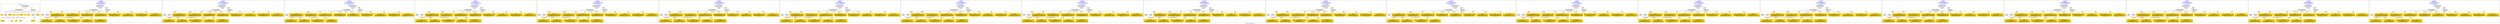 digraph n0 {
fontcolor="blue"
remincross="true"
label="s15-s-detroit-institute-of-art.json"
subgraph cluster_0 {
label="1-correct model"
n2[style="filled",color="white",fillcolor="lightgray",label="CulturalHeritageObject1"];
n3[shape="plaintext",style="filled",fillcolor="gold",label="date"];
n4[style="filled",color="white",fillcolor="lightgray",label="Person1"];
n5[shape="plaintext",style="filled",fillcolor="gold",label="dimensions"];
n6[shape="plaintext",style="filled",fillcolor="gold",label="medium"];
n7[shape="plaintext",style="filled",fillcolor="gold",label="credit"];
n8[shape="plaintext",style="filled",fillcolor="gold",label="provenance"];
n9[shape="plaintext",style="filled",fillcolor="gold",label="title"];
n10[shape="plaintext",style="filled",fillcolor="gold",label="accession"];
n11[style="filled",color="white",fillcolor="lightgray",label="Concept1"];
n12[shape="plaintext",style="filled",fillcolor="gold",label="nationality"];
n13[shape="plaintext",style="filled",fillcolor="gold",label="birth"];
n14[shape="plaintext",style="filled",fillcolor="gold",label="death"];
n15[shape="plaintext",style="filled",fillcolor="gold",label="name"];
n16[style="filled",color="white",fillcolor="lightgray",label="EuropeanaAggregation1"];
n17[style="filled",color="white",fillcolor="lightgray",label="WebResource1"];
n18[shape="plaintext",style="filled",fillcolor="gold",label="imageURL"];
n19[shape="plaintext",style="filled",fillcolor="gold",label="classification"];
}
subgraph cluster_1 {
label="candidate 0\nlink coherence:1.0\nnode coherence:1.0\nconfidence:0.502533849131684\nmapping score:0.6162292317618433\ncost:16.99966\n-precision:0.76-recall:0.76"
n21[style="filled",color="white",fillcolor="lightgray",label="CulturalHeritageObject1"];
n22[style="filled",color="white",fillcolor="lightgray",label="Person1"];
n23[style="filled",color="white",fillcolor="lightgray",label="Concept1"];
n24[style="filled",color="white",fillcolor="lightgray",label="EuropeanaAggregation1"];
n25[style="filled",color="white",fillcolor="lightgray",label="WebResource1"];
n26[shape="plaintext",style="filled",fillcolor="gold",label="name\n[Person,nameOfThePerson,0.507]\n[Document,classLink,0.211]\n[CulturalHeritageObject,provenance,0.152]\n[CulturalHeritageObject,description,0.13]"];
n27[shape="plaintext",style="filled",fillcolor="gold",label="accession\n[CulturalHeritageObject,extent,0.695]\n[CulturalHeritageObject,accessionNumber,0.249]\n[CulturalHeritageObject,description,0.038]\n[CulturalHeritageObject,provenance,0.018]"];
n28[shape="plaintext",style="filled",fillcolor="gold",label="dimensions\n[CulturalHeritageObject,extent,0.622]\n[CulturalHeritageObject,accessionNumber,0.184]\n[CulturalHeritageObject,description,0.114]\n[CulturalHeritageObject,medium,0.079]"];
n29[shape="plaintext",style="filled",fillcolor="gold",label="provenance\n[CulturalHeritageObject,provenance,0.362]\n[CulturalHeritageObject,description,0.252]\n[Person,biographicalInformation,0.196]\n[CulturalHeritageObject,title,0.19]"];
n30[shape="plaintext",style="filled",fillcolor="gold",label="death\n[Person,dateOfDeath,0.382]\n[Person,dateOfBirth,0.328]\n[CulturalHeritageObject,created,0.257]\n[Person,biographicalInformation,0.033]"];
n31[shape="plaintext",style="filled",fillcolor="gold",label="classification\n[Person,biographicalInformation,0.393]\n[Concept,prefLabel,0.293]\n[CulturalHeritageObject,description,0.193]\n[CulturalHeritageObject,provenance,0.12]"];
n32[shape="plaintext",style="filled",fillcolor="gold",label="imageURL\n[WebResource,classLink,0.778]\n[Document,classLink,0.216]\n[CulturalHeritageObject,description,0.003]\n[CulturalHeritageObject,provenance,0.003]"];
n33[shape="plaintext",style="filled",fillcolor="gold",label="title\n[CulturalHeritageObject,description,0.365]\n[CulturalHeritageObject,title,0.33]\n[Person,biographicalInformation,0.172]\n[CulturalHeritageObject,provenance,0.132]"];
n34[shape="plaintext",style="filled",fillcolor="gold",label="credit\n[CulturalHeritageObject,provenance,0.668]\n[CulturalHeritageObject,description,0.143]\n[CulturalHeritageObject,title,0.114]\n[Document,classLink,0.075]"];
n35[shape="plaintext",style="filled",fillcolor="gold",label="nationality\n[Person,countryAssociatedWithThePerson,0.72]\n[CulturalHeritageObject,provenance,0.124]\n[Concept,prefLabel,0.093]\n[CulturalHeritageObject,title,0.063]"];
n36[shape="plaintext",style="filled",fillcolor="gold",label="date\n[Person,dateOfBirth,0.378]\n[Person,dateOfDeath,0.297]\n[CulturalHeritageObject,created,0.291]\n[CulturalHeritageObject,provenance,0.034]"];
n37[shape="plaintext",style="filled",fillcolor="gold",label="birth\n[Person,dateOfBirth,0.492]\n[Person,dateOfDeath,0.233]\n[CulturalHeritageObject,created,0.227]\n[Person,biographicalInformation,0.048]"];
n38[shape="plaintext",style="filled",fillcolor="gold",label="medium\n[CulturalHeritageObject,medium,0.797]\n[CulturalHeritageObject,provenance,0.083]\n[CulturalHeritageObject,description,0.064]\n[Concept,prefLabel,0.057]"];
}
subgraph cluster_2 {
label="candidate 1\nlink coherence:1.0\nnode coherence:1.0\nconfidence:0.5019363354359042\nmapping score:0.6160300605299168\ncost:16.99966\n-precision:0.88-recall:0.88"
n40[style="filled",color="white",fillcolor="lightgray",label="CulturalHeritageObject1"];
n41[style="filled",color="white",fillcolor="lightgray",label="Person1"];
n42[style="filled",color="white",fillcolor="lightgray",label="Concept1"];
n43[style="filled",color="white",fillcolor="lightgray",label="EuropeanaAggregation1"];
n44[style="filled",color="white",fillcolor="lightgray",label="WebResource1"];
n45[shape="plaintext",style="filled",fillcolor="gold",label="name\n[Person,nameOfThePerson,0.507]\n[Document,classLink,0.211]\n[CulturalHeritageObject,provenance,0.152]\n[CulturalHeritageObject,description,0.13]"];
n46[shape="plaintext",style="filled",fillcolor="gold",label="dimensions\n[CulturalHeritageObject,extent,0.622]\n[CulturalHeritageObject,accessionNumber,0.184]\n[CulturalHeritageObject,description,0.114]\n[CulturalHeritageObject,medium,0.079]"];
n47[shape="plaintext",style="filled",fillcolor="gold",label="accession\n[CulturalHeritageObject,extent,0.695]\n[CulturalHeritageObject,accessionNumber,0.249]\n[CulturalHeritageObject,description,0.038]\n[CulturalHeritageObject,provenance,0.018]"];
n48[shape="plaintext",style="filled",fillcolor="gold",label="provenance\n[CulturalHeritageObject,provenance,0.362]\n[CulturalHeritageObject,description,0.252]\n[Person,biographicalInformation,0.196]\n[CulturalHeritageObject,title,0.19]"];
n49[shape="plaintext",style="filled",fillcolor="gold",label="death\n[Person,dateOfDeath,0.382]\n[Person,dateOfBirth,0.328]\n[CulturalHeritageObject,created,0.257]\n[Person,biographicalInformation,0.033]"];
n50[shape="plaintext",style="filled",fillcolor="gold",label="classification\n[Person,biographicalInformation,0.393]\n[Concept,prefLabel,0.293]\n[CulturalHeritageObject,description,0.193]\n[CulturalHeritageObject,provenance,0.12]"];
n51[shape="plaintext",style="filled",fillcolor="gold",label="imageURL\n[WebResource,classLink,0.778]\n[Document,classLink,0.216]\n[CulturalHeritageObject,description,0.003]\n[CulturalHeritageObject,provenance,0.003]"];
n52[shape="plaintext",style="filled",fillcolor="gold",label="title\n[CulturalHeritageObject,description,0.365]\n[CulturalHeritageObject,title,0.33]\n[Person,biographicalInformation,0.172]\n[CulturalHeritageObject,provenance,0.132]"];
n53[shape="plaintext",style="filled",fillcolor="gold",label="credit\n[CulturalHeritageObject,provenance,0.668]\n[CulturalHeritageObject,description,0.143]\n[CulturalHeritageObject,title,0.114]\n[Document,classLink,0.075]"];
n54[shape="plaintext",style="filled",fillcolor="gold",label="nationality\n[Person,countryAssociatedWithThePerson,0.72]\n[CulturalHeritageObject,provenance,0.124]\n[Concept,prefLabel,0.093]\n[CulturalHeritageObject,title,0.063]"];
n55[shape="plaintext",style="filled",fillcolor="gold",label="date\n[Person,dateOfBirth,0.378]\n[Person,dateOfDeath,0.297]\n[CulturalHeritageObject,created,0.291]\n[CulturalHeritageObject,provenance,0.034]"];
n56[shape="plaintext",style="filled",fillcolor="gold",label="birth\n[Person,dateOfBirth,0.492]\n[Person,dateOfDeath,0.233]\n[CulturalHeritageObject,created,0.227]\n[Person,biographicalInformation,0.048]"];
n57[shape="plaintext",style="filled",fillcolor="gold",label="medium\n[CulturalHeritageObject,medium,0.797]\n[CulturalHeritageObject,provenance,0.083]\n[CulturalHeritageObject,description,0.064]\n[Concept,prefLabel,0.057]"];
}
subgraph cluster_3 {
label="candidate 10\nlink coherence:1.0\nnode coherence:1.0\nconfidence:0.49156862696245907\nmapping score:0.6253946705259479\ncost:15.99968\n-precision:0.94-recall:0.88"
n59[style="filled",color="white",fillcolor="lightgray",label="CulturalHeritageObject1"];
n60[style="filled",color="white",fillcolor="lightgray",label="Person1"];
n61[style="filled",color="white",fillcolor="lightgray",label="EuropeanaAggregation1"];
n62[style="filled",color="white",fillcolor="lightgray",label="WebResource1"];
n63[shape="plaintext",style="filled",fillcolor="gold",label="name\n[Person,nameOfThePerson,0.507]\n[Document,classLink,0.211]\n[CulturalHeritageObject,provenance,0.152]\n[CulturalHeritageObject,description,0.13]"];
n64[shape="plaintext",style="filled",fillcolor="gold",label="dimensions\n[CulturalHeritageObject,extent,0.622]\n[CulturalHeritageObject,accessionNumber,0.184]\n[CulturalHeritageObject,description,0.114]\n[CulturalHeritageObject,medium,0.079]"];
n65[shape="plaintext",style="filled",fillcolor="gold",label="title\n[CulturalHeritageObject,description,0.365]\n[CulturalHeritageObject,title,0.33]\n[Person,biographicalInformation,0.172]\n[CulturalHeritageObject,provenance,0.132]"];
n66[shape="plaintext",style="filled",fillcolor="gold",label="accession\n[CulturalHeritageObject,extent,0.695]\n[CulturalHeritageObject,accessionNumber,0.249]\n[CulturalHeritageObject,description,0.038]\n[CulturalHeritageObject,provenance,0.018]"];
n67[shape="plaintext",style="filled",fillcolor="gold",label="provenance\n[CulturalHeritageObject,provenance,0.362]\n[CulturalHeritageObject,description,0.252]\n[Person,biographicalInformation,0.196]\n[CulturalHeritageObject,title,0.19]"];
n68[shape="plaintext",style="filled",fillcolor="gold",label="death\n[Person,dateOfDeath,0.382]\n[Person,dateOfBirth,0.328]\n[CulturalHeritageObject,created,0.257]\n[Person,biographicalInformation,0.033]"];
n69[shape="plaintext",style="filled",fillcolor="gold",label="imageURL\n[WebResource,classLink,0.778]\n[Document,classLink,0.216]\n[CulturalHeritageObject,description,0.003]\n[CulturalHeritageObject,provenance,0.003]"];
n70[shape="plaintext",style="filled",fillcolor="gold",label="classification\n[Person,biographicalInformation,0.393]\n[Concept,prefLabel,0.293]\n[CulturalHeritageObject,description,0.193]\n[CulturalHeritageObject,provenance,0.12]"];
n71[shape="plaintext",style="filled",fillcolor="gold",label="credit\n[CulturalHeritageObject,provenance,0.668]\n[CulturalHeritageObject,description,0.143]\n[CulturalHeritageObject,title,0.114]\n[Document,classLink,0.075]"];
n72[shape="plaintext",style="filled",fillcolor="gold",label="nationality\n[Person,countryAssociatedWithThePerson,0.72]\n[CulturalHeritageObject,provenance,0.124]\n[Concept,prefLabel,0.093]\n[CulturalHeritageObject,title,0.063]"];
n73[shape="plaintext",style="filled",fillcolor="gold",label="date\n[Person,dateOfBirth,0.378]\n[Person,dateOfDeath,0.297]\n[CulturalHeritageObject,created,0.291]\n[CulturalHeritageObject,provenance,0.034]"];
n74[shape="plaintext",style="filled",fillcolor="gold",label="birth\n[Person,dateOfBirth,0.492]\n[Person,dateOfDeath,0.233]\n[CulturalHeritageObject,created,0.227]\n[Person,biographicalInformation,0.048]"];
n75[shape="plaintext",style="filled",fillcolor="gold",label="medium\n[CulturalHeritageObject,medium,0.797]\n[CulturalHeritageObject,provenance,0.083]\n[CulturalHeritageObject,description,0.064]\n[Concept,prefLabel,0.057]"];
}
subgraph cluster_4 {
label="candidate 11\nlink coherence:1.0\nnode coherence:1.0\nconfidence:0.4914520384761286\nmapping score:0.6125352948766584\ncost:16.99966\n-precision:0.76-recall:0.76"
n77[style="filled",color="white",fillcolor="lightgray",label="CulturalHeritageObject1"];
n78[style="filled",color="white",fillcolor="lightgray",label="Person1"];
n79[style="filled",color="white",fillcolor="lightgray",label="Concept1"];
n80[style="filled",color="white",fillcolor="lightgray",label="EuropeanaAggregation1"];
n81[style="filled",color="white",fillcolor="lightgray",label="WebResource1"];
n82[shape="plaintext",style="filled",fillcolor="gold",label="name\n[Person,nameOfThePerson,0.507]\n[Document,classLink,0.211]\n[CulturalHeritageObject,provenance,0.152]\n[CulturalHeritageObject,description,0.13]"];
n83[shape="plaintext",style="filled",fillcolor="gold",label="accession\n[CulturalHeritageObject,extent,0.695]\n[CulturalHeritageObject,accessionNumber,0.249]\n[CulturalHeritageObject,description,0.038]\n[CulturalHeritageObject,provenance,0.018]"];
n84[shape="plaintext",style="filled",fillcolor="gold",label="title\n[CulturalHeritageObject,description,0.365]\n[CulturalHeritageObject,title,0.33]\n[Person,biographicalInformation,0.172]\n[CulturalHeritageObject,provenance,0.132]"];
n85[shape="plaintext",style="filled",fillcolor="gold",label="dimensions\n[CulturalHeritageObject,extent,0.622]\n[CulturalHeritageObject,accessionNumber,0.184]\n[CulturalHeritageObject,description,0.114]\n[CulturalHeritageObject,medium,0.079]"];
n86[shape="plaintext",style="filled",fillcolor="gold",label="death\n[Person,dateOfDeath,0.382]\n[Person,dateOfBirth,0.328]\n[CulturalHeritageObject,created,0.257]\n[Person,biographicalInformation,0.033]"];
n87[shape="plaintext",style="filled",fillcolor="gold",label="classification\n[Person,biographicalInformation,0.393]\n[Concept,prefLabel,0.293]\n[CulturalHeritageObject,description,0.193]\n[CulturalHeritageObject,provenance,0.12]"];
n88[shape="plaintext",style="filled",fillcolor="gold",label="imageURL\n[WebResource,classLink,0.778]\n[Document,classLink,0.216]\n[CulturalHeritageObject,description,0.003]\n[CulturalHeritageObject,provenance,0.003]"];
n89[shape="plaintext",style="filled",fillcolor="gold",label="provenance\n[CulturalHeritageObject,provenance,0.362]\n[CulturalHeritageObject,description,0.252]\n[Person,biographicalInformation,0.196]\n[CulturalHeritageObject,title,0.19]"];
n90[shape="plaintext",style="filled",fillcolor="gold",label="credit\n[CulturalHeritageObject,provenance,0.668]\n[CulturalHeritageObject,description,0.143]\n[CulturalHeritageObject,title,0.114]\n[Document,classLink,0.075]"];
n91[shape="plaintext",style="filled",fillcolor="gold",label="nationality\n[Person,countryAssociatedWithThePerson,0.72]\n[CulturalHeritageObject,provenance,0.124]\n[Concept,prefLabel,0.093]\n[CulturalHeritageObject,title,0.063]"];
n92[shape="plaintext",style="filled",fillcolor="gold",label="date\n[Person,dateOfBirth,0.378]\n[Person,dateOfDeath,0.297]\n[CulturalHeritageObject,created,0.291]\n[CulturalHeritageObject,provenance,0.034]"];
n93[shape="plaintext",style="filled",fillcolor="gold",label="birth\n[Person,dateOfBirth,0.492]\n[Person,dateOfDeath,0.233]\n[CulturalHeritageObject,created,0.227]\n[Person,biographicalInformation,0.048]"];
n94[shape="plaintext",style="filled",fillcolor="gold",label="medium\n[CulturalHeritageObject,medium,0.797]\n[CulturalHeritageObject,provenance,0.083]\n[CulturalHeritageObject,description,0.064]\n[Concept,prefLabel,0.057]"];
}
subgraph cluster_5 {
label="candidate 12\nlink coherence:1.0\nnode coherence:1.0\nconfidence:0.49085452478034886\nmapping score:0.6123361236447317\ncost:16.99966\n-precision:0.88-recall:0.88"
n96[style="filled",color="white",fillcolor="lightgray",label="CulturalHeritageObject1"];
n97[style="filled",color="white",fillcolor="lightgray",label="Person1"];
n98[style="filled",color="white",fillcolor="lightgray",label="Concept1"];
n99[style="filled",color="white",fillcolor="lightgray",label="EuropeanaAggregation1"];
n100[style="filled",color="white",fillcolor="lightgray",label="WebResource1"];
n101[shape="plaintext",style="filled",fillcolor="gold",label="name\n[Person,nameOfThePerson,0.507]\n[Document,classLink,0.211]\n[CulturalHeritageObject,provenance,0.152]\n[CulturalHeritageObject,description,0.13]"];
n102[shape="plaintext",style="filled",fillcolor="gold",label="dimensions\n[CulturalHeritageObject,extent,0.622]\n[CulturalHeritageObject,accessionNumber,0.184]\n[CulturalHeritageObject,description,0.114]\n[CulturalHeritageObject,medium,0.079]"];
n103[shape="plaintext",style="filled",fillcolor="gold",label="title\n[CulturalHeritageObject,description,0.365]\n[CulturalHeritageObject,title,0.33]\n[Person,biographicalInformation,0.172]\n[CulturalHeritageObject,provenance,0.132]"];
n104[shape="plaintext",style="filled",fillcolor="gold",label="accession\n[CulturalHeritageObject,extent,0.695]\n[CulturalHeritageObject,accessionNumber,0.249]\n[CulturalHeritageObject,description,0.038]\n[CulturalHeritageObject,provenance,0.018]"];
n105[shape="plaintext",style="filled",fillcolor="gold",label="death\n[Person,dateOfDeath,0.382]\n[Person,dateOfBirth,0.328]\n[CulturalHeritageObject,created,0.257]\n[Person,biographicalInformation,0.033]"];
n106[shape="plaintext",style="filled",fillcolor="gold",label="classification\n[Person,biographicalInformation,0.393]\n[Concept,prefLabel,0.293]\n[CulturalHeritageObject,description,0.193]\n[CulturalHeritageObject,provenance,0.12]"];
n107[shape="plaintext",style="filled",fillcolor="gold",label="imageURL\n[WebResource,classLink,0.778]\n[Document,classLink,0.216]\n[CulturalHeritageObject,description,0.003]\n[CulturalHeritageObject,provenance,0.003]"];
n108[shape="plaintext",style="filled",fillcolor="gold",label="provenance\n[CulturalHeritageObject,provenance,0.362]\n[CulturalHeritageObject,description,0.252]\n[Person,biographicalInformation,0.196]\n[CulturalHeritageObject,title,0.19]"];
n109[shape="plaintext",style="filled",fillcolor="gold",label="credit\n[CulturalHeritageObject,provenance,0.668]\n[CulturalHeritageObject,description,0.143]\n[CulturalHeritageObject,title,0.114]\n[Document,classLink,0.075]"];
n110[shape="plaintext",style="filled",fillcolor="gold",label="nationality\n[Person,countryAssociatedWithThePerson,0.72]\n[CulturalHeritageObject,provenance,0.124]\n[Concept,prefLabel,0.093]\n[CulturalHeritageObject,title,0.063]"];
n111[shape="plaintext",style="filled",fillcolor="gold",label="date\n[Person,dateOfBirth,0.378]\n[Person,dateOfDeath,0.297]\n[CulturalHeritageObject,created,0.291]\n[CulturalHeritageObject,provenance,0.034]"];
n112[shape="plaintext",style="filled",fillcolor="gold",label="birth\n[Person,dateOfBirth,0.492]\n[Person,dateOfDeath,0.233]\n[CulturalHeritageObject,created,0.227]\n[Person,biographicalInformation,0.048]"];
n113[shape="plaintext",style="filled",fillcolor="gold",label="medium\n[CulturalHeritageObject,medium,0.797]\n[CulturalHeritageObject,provenance,0.083]\n[CulturalHeritageObject,description,0.064]\n[Concept,prefLabel,0.057]"];
}
subgraph cluster_6 {
label="candidate 13\nlink coherence:1.0\nnode coherence:1.0\nconfidence:0.49014262689570576\nmapping score:0.6120988243498506\ncost:16.99965\n-precision:0.88-recall:0.88"
n115[style="filled",color="white",fillcolor="lightgray",label="CulturalHeritageObject1"];
n116[style="filled",color="white",fillcolor="lightgray",label="Person1"];
n117[style="filled",color="white",fillcolor="lightgray",label="Concept1"];
n118[style="filled",color="white",fillcolor="lightgray",label="EuropeanaAggregation1"];
n119[style="filled",color="white",fillcolor="lightgray",label="WebResource1"];
n120[shape="plaintext",style="filled",fillcolor="gold",label="name\n[Person,nameOfThePerson,0.507]\n[Document,classLink,0.211]\n[CulturalHeritageObject,provenance,0.152]\n[CulturalHeritageObject,description,0.13]"];
n121[shape="plaintext",style="filled",fillcolor="gold",label="dimensions\n[CulturalHeritageObject,extent,0.622]\n[CulturalHeritageObject,accessionNumber,0.184]\n[CulturalHeritageObject,description,0.114]\n[CulturalHeritageObject,medium,0.079]"];
n122[shape="plaintext",style="filled",fillcolor="gold",label="title\n[CulturalHeritageObject,description,0.365]\n[CulturalHeritageObject,title,0.33]\n[Person,biographicalInformation,0.172]\n[CulturalHeritageObject,provenance,0.132]"];
n123[shape="plaintext",style="filled",fillcolor="gold",label="accession\n[CulturalHeritageObject,extent,0.695]\n[CulturalHeritageObject,accessionNumber,0.249]\n[CulturalHeritageObject,description,0.038]\n[CulturalHeritageObject,provenance,0.018]"];
n124[shape="plaintext",style="filled",fillcolor="gold",label="provenance\n[CulturalHeritageObject,provenance,0.362]\n[CulturalHeritageObject,description,0.252]\n[Person,biographicalInformation,0.196]\n[CulturalHeritageObject,title,0.19]"];
n125[shape="plaintext",style="filled",fillcolor="gold",label="date\n[Person,dateOfBirth,0.378]\n[Person,dateOfDeath,0.297]\n[CulturalHeritageObject,created,0.291]\n[CulturalHeritageObject,provenance,0.034]"];
n126[shape="plaintext",style="filled",fillcolor="gold",label="classification\n[Person,biographicalInformation,0.393]\n[Concept,prefLabel,0.293]\n[CulturalHeritageObject,description,0.193]\n[CulturalHeritageObject,provenance,0.12]"];
n127[shape="plaintext",style="filled",fillcolor="gold",label="imageURL\n[WebResource,classLink,0.778]\n[Document,classLink,0.216]\n[CulturalHeritageObject,description,0.003]\n[CulturalHeritageObject,provenance,0.003]"];
n128[shape="plaintext",style="filled",fillcolor="gold",label="credit\n[CulturalHeritageObject,provenance,0.668]\n[CulturalHeritageObject,description,0.143]\n[CulturalHeritageObject,title,0.114]\n[Document,classLink,0.075]"];
n129[shape="plaintext",style="filled",fillcolor="gold",label="nationality\n[Person,countryAssociatedWithThePerson,0.72]\n[CulturalHeritageObject,provenance,0.124]\n[Concept,prefLabel,0.093]\n[CulturalHeritageObject,title,0.063]"];
n130[shape="plaintext",style="filled",fillcolor="gold",label="death\n[Person,dateOfDeath,0.382]\n[Person,dateOfBirth,0.328]\n[CulturalHeritageObject,created,0.257]\n[Person,biographicalInformation,0.033]"];
n131[shape="plaintext",style="filled",fillcolor="gold",label="birth\n[Person,dateOfBirth,0.492]\n[Person,dateOfDeath,0.233]\n[CulturalHeritageObject,created,0.227]\n[Person,biographicalInformation,0.048]"];
n132[shape="plaintext",style="filled",fillcolor="gold",label="medium\n[CulturalHeritageObject,medium,0.797]\n[CulturalHeritageObject,provenance,0.083]\n[CulturalHeritageObject,description,0.064]\n[Concept,prefLabel,0.057]"];
}
subgraph cluster_7 {
label="candidate 14\nlink coherence:1.0\nnode coherence:1.0\nconfidence:0.49014262689570576\nmapping score:0.6120988243498506\ncost:16.99966\n-precision:0.82-recall:0.82"
n134[style="filled",color="white",fillcolor="lightgray",label="CulturalHeritageObject1"];
n135[style="filled",color="white",fillcolor="lightgray",label="Person1"];
n136[style="filled",color="white",fillcolor="lightgray",label="Concept1"];
n137[style="filled",color="white",fillcolor="lightgray",label="EuropeanaAggregation1"];
n138[style="filled",color="white",fillcolor="lightgray",label="WebResource1"];
n139[shape="plaintext",style="filled",fillcolor="gold",label="name\n[Person,nameOfThePerson,0.507]\n[Document,classLink,0.211]\n[CulturalHeritageObject,provenance,0.152]\n[CulturalHeritageObject,description,0.13]"];
n140[shape="plaintext",style="filled",fillcolor="gold",label="dimensions\n[CulturalHeritageObject,extent,0.622]\n[CulturalHeritageObject,accessionNumber,0.184]\n[CulturalHeritageObject,description,0.114]\n[CulturalHeritageObject,medium,0.079]"];
n141[shape="plaintext",style="filled",fillcolor="gold",label="title\n[CulturalHeritageObject,description,0.365]\n[CulturalHeritageObject,title,0.33]\n[Person,biographicalInformation,0.172]\n[CulturalHeritageObject,provenance,0.132]"];
n142[shape="plaintext",style="filled",fillcolor="gold",label="accession\n[CulturalHeritageObject,extent,0.695]\n[CulturalHeritageObject,accessionNumber,0.249]\n[CulturalHeritageObject,description,0.038]\n[CulturalHeritageObject,provenance,0.018]"];
n143[shape="plaintext",style="filled",fillcolor="gold",label="provenance\n[CulturalHeritageObject,provenance,0.362]\n[CulturalHeritageObject,description,0.252]\n[Person,biographicalInformation,0.196]\n[CulturalHeritageObject,title,0.19]"];
n144[shape="plaintext",style="filled",fillcolor="gold",label="date\n[Person,dateOfBirth,0.378]\n[Person,dateOfDeath,0.297]\n[CulturalHeritageObject,created,0.291]\n[CulturalHeritageObject,provenance,0.034]"];
n145[shape="plaintext",style="filled",fillcolor="gold",label="classification\n[Person,biographicalInformation,0.393]\n[Concept,prefLabel,0.293]\n[CulturalHeritageObject,description,0.193]\n[CulturalHeritageObject,provenance,0.12]"];
n146[shape="plaintext",style="filled",fillcolor="gold",label="imageURL\n[WebResource,classLink,0.778]\n[Document,classLink,0.216]\n[CulturalHeritageObject,description,0.003]\n[CulturalHeritageObject,provenance,0.003]"];
n147[shape="plaintext",style="filled",fillcolor="gold",label="credit\n[CulturalHeritageObject,provenance,0.668]\n[CulturalHeritageObject,description,0.143]\n[CulturalHeritageObject,title,0.114]\n[Document,classLink,0.075]"];
n148[shape="plaintext",style="filled",fillcolor="gold",label="nationality\n[Person,countryAssociatedWithThePerson,0.72]\n[CulturalHeritageObject,provenance,0.124]\n[Concept,prefLabel,0.093]\n[CulturalHeritageObject,title,0.063]"];
n149[shape="plaintext",style="filled",fillcolor="gold",label="death\n[Person,dateOfDeath,0.382]\n[Person,dateOfBirth,0.328]\n[CulturalHeritageObject,created,0.257]\n[Person,biographicalInformation,0.033]"];
n150[shape="plaintext",style="filled",fillcolor="gold",label="birth\n[Person,dateOfBirth,0.492]\n[Person,dateOfDeath,0.233]\n[CulturalHeritageObject,created,0.227]\n[Person,biographicalInformation,0.048]"];
n151[shape="plaintext",style="filled",fillcolor="gold",label="medium\n[CulturalHeritageObject,medium,0.797]\n[CulturalHeritageObject,provenance,0.083]\n[CulturalHeritageObject,description,0.064]\n[Concept,prefLabel,0.057]"];
}
subgraph cluster_8 {
label="candidate 15\nlink coherence:1.0\nnode coherence:1.0\nconfidence:0.49014262689570576\nmapping score:0.6120988243498506\ncost:16.99974\n-precision:0.88-recall:0.88"
n153[style="filled",color="white",fillcolor="lightgray",label="CulturalHeritageObject1"];
n154[style="filled",color="white",fillcolor="lightgray",label="Person1"];
n155[style="filled",color="white",fillcolor="lightgray",label="Concept1"];
n156[style="filled",color="white",fillcolor="lightgray",label="EuropeanaAggregation1"];
n157[style="filled",color="white",fillcolor="lightgray",label="WebResource2"];
n158[shape="plaintext",style="filled",fillcolor="gold",label="name\n[Person,nameOfThePerson,0.507]\n[Document,classLink,0.211]\n[CulturalHeritageObject,provenance,0.152]\n[CulturalHeritageObject,description,0.13]"];
n159[shape="plaintext",style="filled",fillcolor="gold",label="dimensions\n[CulturalHeritageObject,extent,0.622]\n[CulturalHeritageObject,accessionNumber,0.184]\n[CulturalHeritageObject,description,0.114]\n[CulturalHeritageObject,medium,0.079]"];
n160[shape="plaintext",style="filled",fillcolor="gold",label="title\n[CulturalHeritageObject,description,0.365]\n[CulturalHeritageObject,title,0.33]\n[Person,biographicalInformation,0.172]\n[CulturalHeritageObject,provenance,0.132]"];
n161[shape="plaintext",style="filled",fillcolor="gold",label="accession\n[CulturalHeritageObject,extent,0.695]\n[CulturalHeritageObject,accessionNumber,0.249]\n[CulturalHeritageObject,description,0.038]\n[CulturalHeritageObject,provenance,0.018]"];
n162[shape="plaintext",style="filled",fillcolor="gold",label="imageURL\n[WebResource,classLink,0.778]\n[Document,classLink,0.216]\n[CulturalHeritageObject,description,0.003]\n[CulturalHeritageObject,provenance,0.003]"];
n163[shape="plaintext",style="filled",fillcolor="gold",label="provenance\n[CulturalHeritageObject,provenance,0.362]\n[CulturalHeritageObject,description,0.252]\n[Person,biographicalInformation,0.196]\n[CulturalHeritageObject,title,0.19]"];
n164[shape="plaintext",style="filled",fillcolor="gold",label="date\n[Person,dateOfBirth,0.378]\n[Person,dateOfDeath,0.297]\n[CulturalHeritageObject,created,0.291]\n[CulturalHeritageObject,provenance,0.034]"];
n165[shape="plaintext",style="filled",fillcolor="gold",label="classification\n[Person,biographicalInformation,0.393]\n[Concept,prefLabel,0.293]\n[CulturalHeritageObject,description,0.193]\n[CulturalHeritageObject,provenance,0.12]"];
n166[shape="plaintext",style="filled",fillcolor="gold",label="credit\n[CulturalHeritageObject,provenance,0.668]\n[CulturalHeritageObject,description,0.143]\n[CulturalHeritageObject,title,0.114]\n[Document,classLink,0.075]"];
n167[shape="plaintext",style="filled",fillcolor="gold",label="nationality\n[Person,countryAssociatedWithThePerson,0.72]\n[CulturalHeritageObject,provenance,0.124]\n[Concept,prefLabel,0.093]\n[CulturalHeritageObject,title,0.063]"];
n168[shape="plaintext",style="filled",fillcolor="gold",label="death\n[Person,dateOfDeath,0.382]\n[Person,dateOfBirth,0.328]\n[CulturalHeritageObject,created,0.257]\n[Person,biographicalInformation,0.033]"];
n169[shape="plaintext",style="filled",fillcolor="gold",label="birth\n[Person,dateOfBirth,0.492]\n[Person,dateOfDeath,0.233]\n[CulturalHeritageObject,created,0.227]\n[Person,biographicalInformation,0.048]"];
n170[shape="plaintext",style="filled",fillcolor="gold",label="medium\n[CulturalHeritageObject,medium,0.797]\n[CulturalHeritageObject,provenance,0.083]\n[CulturalHeritageObject,description,0.064]\n[Concept,prefLabel,0.057]"];
}
subgraph cluster_9 {
label="candidate 16\nlink coherence:1.0\nnode coherence:1.0\nconfidence:0.48935687623108737\nmapping score:0.6118369074616444\ncost:16.99966\n-precision:0.71-recall:0.71"
n172[style="filled",color="white",fillcolor="lightgray",label="CulturalHeritageObject1"];
n173[style="filled",color="white",fillcolor="lightgray",label="Person1"];
n174[style="filled",color="white",fillcolor="lightgray",label="Concept1"];
n175[style="filled",color="white",fillcolor="lightgray",label="EuropeanaAggregation1"];
n176[style="filled",color="white",fillcolor="lightgray",label="WebResource1"];
n177[shape="plaintext",style="filled",fillcolor="gold",label="name\n[Person,nameOfThePerson,0.507]\n[Document,classLink,0.211]\n[CulturalHeritageObject,provenance,0.152]\n[CulturalHeritageObject,description,0.13]"];
n178[shape="plaintext",style="filled",fillcolor="gold",label="accession\n[CulturalHeritageObject,extent,0.695]\n[CulturalHeritageObject,accessionNumber,0.249]\n[CulturalHeritageObject,description,0.038]\n[CulturalHeritageObject,provenance,0.018]"];
n179[shape="plaintext",style="filled",fillcolor="gold",label="provenance\n[CulturalHeritageObject,provenance,0.362]\n[CulturalHeritageObject,description,0.252]\n[Person,biographicalInformation,0.196]\n[CulturalHeritageObject,title,0.19]"];
n180[shape="plaintext",style="filled",fillcolor="gold",label="dimensions\n[CulturalHeritageObject,extent,0.622]\n[CulturalHeritageObject,accessionNumber,0.184]\n[CulturalHeritageObject,description,0.114]\n[CulturalHeritageObject,medium,0.079]"];
n181[shape="plaintext",style="filled",fillcolor="gold",label="death\n[Person,dateOfDeath,0.382]\n[Person,dateOfBirth,0.328]\n[CulturalHeritageObject,created,0.257]\n[Person,biographicalInformation,0.033]"];
n182[shape="plaintext",style="filled",fillcolor="gold",label="classification\n[Person,biographicalInformation,0.393]\n[Concept,prefLabel,0.293]\n[CulturalHeritageObject,description,0.193]\n[CulturalHeritageObject,provenance,0.12]"];
n183[shape="plaintext",style="filled",fillcolor="gold",label="imageURL\n[WebResource,classLink,0.778]\n[Document,classLink,0.216]\n[CulturalHeritageObject,description,0.003]\n[CulturalHeritageObject,provenance,0.003]"];
n184[shape="plaintext",style="filled",fillcolor="gold",label="title\n[CulturalHeritageObject,description,0.365]\n[CulturalHeritageObject,title,0.33]\n[Person,biographicalInformation,0.172]\n[CulturalHeritageObject,provenance,0.132]"];
n185[shape="plaintext",style="filled",fillcolor="gold",label="credit\n[CulturalHeritageObject,provenance,0.668]\n[CulturalHeritageObject,description,0.143]\n[CulturalHeritageObject,title,0.114]\n[Document,classLink,0.075]"];
n186[shape="plaintext",style="filled",fillcolor="gold",label="nationality\n[Person,countryAssociatedWithThePerson,0.72]\n[CulturalHeritageObject,provenance,0.124]\n[Concept,prefLabel,0.093]\n[CulturalHeritageObject,title,0.063]"];
n187[shape="plaintext",style="filled",fillcolor="gold",label="date\n[Person,dateOfBirth,0.378]\n[Person,dateOfDeath,0.297]\n[CulturalHeritageObject,created,0.291]\n[CulturalHeritageObject,provenance,0.034]"];
n188[shape="plaintext",style="filled",fillcolor="gold",label="birth\n[Person,dateOfBirth,0.492]\n[Person,dateOfDeath,0.233]\n[CulturalHeritageObject,created,0.227]\n[Person,biographicalInformation,0.048]"];
n189[shape="plaintext",style="filled",fillcolor="gold",label="medium\n[CulturalHeritageObject,medium,0.797]\n[CulturalHeritageObject,provenance,0.083]\n[CulturalHeritageObject,description,0.064]\n[Concept,prefLabel,0.057]"];
}
subgraph cluster_10 {
label="candidate 17\nlink coherence:1.0\nnode coherence:1.0\nconfidence:0.4887593625353076\nmapping score:0.611637736229718\ncost:16.99966\n-precision:0.82-recall:0.82"
n191[style="filled",color="white",fillcolor="lightgray",label="CulturalHeritageObject1"];
n192[style="filled",color="white",fillcolor="lightgray",label="Person1"];
n193[style="filled",color="white",fillcolor="lightgray",label="Concept1"];
n194[style="filled",color="white",fillcolor="lightgray",label="EuropeanaAggregation1"];
n195[style="filled",color="white",fillcolor="lightgray",label="WebResource1"];
n196[shape="plaintext",style="filled",fillcolor="gold",label="name\n[Person,nameOfThePerson,0.507]\n[Document,classLink,0.211]\n[CulturalHeritageObject,provenance,0.152]\n[CulturalHeritageObject,description,0.13]"];
n197[shape="plaintext",style="filled",fillcolor="gold",label="provenance\n[CulturalHeritageObject,provenance,0.362]\n[CulturalHeritageObject,description,0.252]\n[Person,biographicalInformation,0.196]\n[CulturalHeritageObject,title,0.19]"];
n198[shape="plaintext",style="filled",fillcolor="gold",label="dimensions\n[CulturalHeritageObject,extent,0.622]\n[CulturalHeritageObject,accessionNumber,0.184]\n[CulturalHeritageObject,description,0.114]\n[CulturalHeritageObject,medium,0.079]"];
n199[shape="plaintext",style="filled",fillcolor="gold",label="accession\n[CulturalHeritageObject,extent,0.695]\n[CulturalHeritageObject,accessionNumber,0.249]\n[CulturalHeritageObject,description,0.038]\n[CulturalHeritageObject,provenance,0.018]"];
n200[shape="plaintext",style="filled",fillcolor="gold",label="death\n[Person,dateOfDeath,0.382]\n[Person,dateOfBirth,0.328]\n[CulturalHeritageObject,created,0.257]\n[Person,biographicalInformation,0.033]"];
n201[shape="plaintext",style="filled",fillcolor="gold",label="classification\n[Person,biographicalInformation,0.393]\n[Concept,prefLabel,0.293]\n[CulturalHeritageObject,description,0.193]\n[CulturalHeritageObject,provenance,0.12]"];
n202[shape="plaintext",style="filled",fillcolor="gold",label="imageURL\n[WebResource,classLink,0.778]\n[Document,classLink,0.216]\n[CulturalHeritageObject,description,0.003]\n[CulturalHeritageObject,provenance,0.003]"];
n203[shape="plaintext",style="filled",fillcolor="gold",label="title\n[CulturalHeritageObject,description,0.365]\n[CulturalHeritageObject,title,0.33]\n[Person,biographicalInformation,0.172]\n[CulturalHeritageObject,provenance,0.132]"];
n204[shape="plaintext",style="filled",fillcolor="gold",label="credit\n[CulturalHeritageObject,provenance,0.668]\n[CulturalHeritageObject,description,0.143]\n[CulturalHeritageObject,title,0.114]\n[Document,classLink,0.075]"];
n205[shape="plaintext",style="filled",fillcolor="gold",label="nationality\n[Person,countryAssociatedWithThePerson,0.72]\n[CulturalHeritageObject,provenance,0.124]\n[Concept,prefLabel,0.093]\n[CulturalHeritageObject,title,0.063]"];
n206[shape="plaintext",style="filled",fillcolor="gold",label="date\n[Person,dateOfBirth,0.378]\n[Person,dateOfDeath,0.297]\n[CulturalHeritageObject,created,0.291]\n[CulturalHeritageObject,provenance,0.034]"];
n207[shape="plaintext",style="filled",fillcolor="gold",label="birth\n[Person,dateOfBirth,0.492]\n[Person,dateOfDeath,0.233]\n[CulturalHeritageObject,created,0.227]\n[Person,biographicalInformation,0.048]"];
n208[shape="plaintext",style="filled",fillcolor="gold",label="medium\n[CulturalHeritageObject,medium,0.797]\n[CulturalHeritageObject,provenance,0.083]\n[CulturalHeritageObject,description,0.064]\n[Concept,prefLabel,0.057]"];
}
subgraph cluster_11 {
label="candidate 18\nlink coherence:1.0\nnode coherence:1.0\nconfidence:0.4882258534152334\nmapping score:0.61145989985636\ncost:16.99966\n-precision:0.76-recall:0.76"
n210[style="filled",color="white",fillcolor="lightgray",label="CulturalHeritageObject1"];
n211[style="filled",color="white",fillcolor="lightgray",label="Person1"];
n212[style="filled",color="white",fillcolor="lightgray",label="Concept1"];
n213[style="filled",color="white",fillcolor="lightgray",label="EuropeanaAggregation1"];
n214[style="filled",color="white",fillcolor="lightgray",label="WebResource1"];
n215[shape="plaintext",style="filled",fillcolor="gold",label="name\n[Person,nameOfThePerson,0.507]\n[Document,classLink,0.211]\n[CulturalHeritageObject,provenance,0.152]\n[CulturalHeritageObject,description,0.13]"];
n216[shape="plaintext",style="filled",fillcolor="gold",label="dimensions\n[CulturalHeritageObject,extent,0.622]\n[CulturalHeritageObject,accessionNumber,0.184]\n[CulturalHeritageObject,description,0.114]\n[CulturalHeritageObject,medium,0.079]"];
n217[shape="plaintext",style="filled",fillcolor="gold",label="accession\n[CulturalHeritageObject,extent,0.695]\n[CulturalHeritageObject,accessionNumber,0.249]\n[CulturalHeritageObject,description,0.038]\n[CulturalHeritageObject,provenance,0.018]"];
n218[shape="plaintext",style="filled",fillcolor="gold",label="provenance\n[CulturalHeritageObject,provenance,0.362]\n[CulturalHeritageObject,description,0.252]\n[Person,biographicalInformation,0.196]\n[CulturalHeritageObject,title,0.19]"];
n219[shape="plaintext",style="filled",fillcolor="gold",label="death\n[Person,dateOfDeath,0.382]\n[Person,dateOfBirth,0.328]\n[CulturalHeritageObject,created,0.257]\n[Person,biographicalInformation,0.033]"];
n220[shape="plaintext",style="filled",fillcolor="gold",label="classification\n[Person,biographicalInformation,0.393]\n[Concept,prefLabel,0.293]\n[CulturalHeritageObject,description,0.193]\n[CulturalHeritageObject,provenance,0.12]"];
n221[shape="plaintext",style="filled",fillcolor="gold",label="imageURL\n[WebResource,classLink,0.778]\n[Document,classLink,0.216]\n[CulturalHeritageObject,description,0.003]\n[CulturalHeritageObject,provenance,0.003]"];
n222[shape="plaintext",style="filled",fillcolor="gold",label="title\n[CulturalHeritageObject,description,0.365]\n[CulturalHeritageObject,title,0.33]\n[Person,biographicalInformation,0.172]\n[CulturalHeritageObject,provenance,0.132]"];
n223[shape="plaintext",style="filled",fillcolor="gold",label="credit\n[CulturalHeritageObject,provenance,0.668]\n[CulturalHeritageObject,description,0.143]\n[CulturalHeritageObject,title,0.114]\n[Document,classLink,0.075]"];
n224[shape="plaintext",style="filled",fillcolor="gold",label="nationality\n[Person,countryAssociatedWithThePerson,0.72]\n[CulturalHeritageObject,provenance,0.124]\n[Concept,prefLabel,0.093]\n[CulturalHeritageObject,title,0.063]"];
n225[shape="plaintext",style="filled",fillcolor="gold",label="birth\n[Person,dateOfBirth,0.492]\n[Person,dateOfDeath,0.233]\n[CulturalHeritageObject,created,0.227]\n[Person,biographicalInformation,0.048]"];
n226[shape="plaintext",style="filled",fillcolor="gold",label="medium\n[CulturalHeritageObject,medium,0.797]\n[CulturalHeritageObject,provenance,0.083]\n[CulturalHeritageObject,description,0.064]\n[Concept,prefLabel,0.057]"];
n227[shape="plaintext",style="filled",fillcolor="gold",label="date\n[Person,dateOfBirth,0.378]\n[Person,dateOfDeath,0.297]\n[CulturalHeritageObject,created,0.291]\n[CulturalHeritageObject,provenance,0.034]"];
}
subgraph cluster_12 {
label="candidate 19\nlink coherence:1.0\nnode coherence:1.0\nconfidence:0.48246463103430387\nmapping score:0.6223600052165629\ncost:15.99968\n-precision:0.81-recall:0.76"
n229[style="filled",color="white",fillcolor="lightgray",label="CulturalHeritageObject1"];
n230[style="filled",color="white",fillcolor="lightgray",label="Person1"];
n231[style="filled",color="white",fillcolor="lightgray",label="EuropeanaAggregation1"];
n232[style="filled",color="white",fillcolor="lightgray",label="WebResource1"];
n233[shape="plaintext",style="filled",fillcolor="gold",label="name\n[Person,nameOfThePerson,0.507]\n[Document,classLink,0.211]\n[CulturalHeritageObject,provenance,0.152]\n[CulturalHeritageObject,description,0.13]"];
n234[shape="plaintext",style="filled",fillcolor="gold",label="dimensions\n[CulturalHeritageObject,extent,0.622]\n[CulturalHeritageObject,accessionNumber,0.184]\n[CulturalHeritageObject,description,0.114]\n[CulturalHeritageObject,medium,0.079]"];
n235[shape="plaintext",style="filled",fillcolor="gold",label="title\n[CulturalHeritageObject,description,0.365]\n[CulturalHeritageObject,title,0.33]\n[Person,biographicalInformation,0.172]\n[CulturalHeritageObject,provenance,0.132]"];
n236[shape="plaintext",style="filled",fillcolor="gold",label="accession\n[CulturalHeritageObject,extent,0.695]\n[CulturalHeritageObject,accessionNumber,0.249]\n[CulturalHeritageObject,description,0.038]\n[CulturalHeritageObject,provenance,0.018]"];
n237[shape="plaintext",style="filled",fillcolor="gold",label="provenance\n[CulturalHeritageObject,provenance,0.362]\n[CulturalHeritageObject,description,0.252]\n[Person,biographicalInformation,0.196]\n[CulturalHeritageObject,title,0.19]"];
n238[shape="plaintext",style="filled",fillcolor="gold",label="date\n[Person,dateOfBirth,0.378]\n[Person,dateOfDeath,0.297]\n[CulturalHeritageObject,created,0.291]\n[CulturalHeritageObject,provenance,0.034]"];
n239[shape="plaintext",style="filled",fillcolor="gold",label="imageURL\n[WebResource,classLink,0.778]\n[Document,classLink,0.216]\n[CulturalHeritageObject,description,0.003]\n[CulturalHeritageObject,provenance,0.003]"];
n240[shape="plaintext",style="filled",fillcolor="gold",label="classification\n[Person,biographicalInformation,0.393]\n[Concept,prefLabel,0.293]\n[CulturalHeritageObject,description,0.193]\n[CulturalHeritageObject,provenance,0.12]"];
n241[shape="plaintext",style="filled",fillcolor="gold",label="credit\n[CulturalHeritageObject,provenance,0.668]\n[CulturalHeritageObject,description,0.143]\n[CulturalHeritageObject,title,0.114]\n[Document,classLink,0.075]"];
n242[shape="plaintext",style="filled",fillcolor="gold",label="nationality\n[Person,countryAssociatedWithThePerson,0.72]\n[CulturalHeritageObject,provenance,0.124]\n[Concept,prefLabel,0.093]\n[CulturalHeritageObject,title,0.063]"];
n243[shape="plaintext",style="filled",fillcolor="gold",label="death\n[Person,dateOfDeath,0.382]\n[Person,dateOfBirth,0.328]\n[CulturalHeritageObject,created,0.257]\n[Person,biographicalInformation,0.033]"];
n244[shape="plaintext",style="filled",fillcolor="gold",label="birth\n[Person,dateOfBirth,0.492]\n[Person,dateOfDeath,0.233]\n[CulturalHeritageObject,created,0.227]\n[Person,biographicalInformation,0.048]"];
n245[shape="plaintext",style="filled",fillcolor="gold",label="medium\n[CulturalHeritageObject,medium,0.797]\n[CulturalHeritageObject,provenance,0.083]\n[CulturalHeritageObject,description,0.064]\n[Concept,prefLabel,0.057]"];
}
subgraph cluster_13 {
label="candidate 2\nlink coherence:1.0\nnode coherence:1.0\nconfidence:0.49984413651964077\nmapping score:0.6153326608911623\ncost:16.99965\n-precision:0.88-recall:0.88"
n247[style="filled",color="white",fillcolor="lightgray",label="CulturalHeritageObject1"];
n248[style="filled",color="white",fillcolor="lightgray",label="Person1"];
n249[style="filled",color="white",fillcolor="lightgray",label="Concept1"];
n250[style="filled",color="white",fillcolor="lightgray",label="EuropeanaAggregation1"];
n251[style="filled",color="white",fillcolor="lightgray",label="WebResource1"];
n252[shape="plaintext",style="filled",fillcolor="gold",label="name\n[Person,nameOfThePerson,0.507]\n[Document,classLink,0.211]\n[CulturalHeritageObject,provenance,0.152]\n[CulturalHeritageObject,description,0.13]"];
n253[shape="plaintext",style="filled",fillcolor="gold",label="accession\n[CulturalHeritageObject,extent,0.695]\n[CulturalHeritageObject,accessionNumber,0.249]\n[CulturalHeritageObject,description,0.038]\n[CulturalHeritageObject,provenance,0.018]"];
n254[shape="plaintext",style="filled",fillcolor="gold",label="title\n[CulturalHeritageObject,description,0.365]\n[CulturalHeritageObject,title,0.33]\n[Person,biographicalInformation,0.172]\n[CulturalHeritageObject,provenance,0.132]"];
n255[shape="plaintext",style="filled",fillcolor="gold",label="dimensions\n[CulturalHeritageObject,extent,0.622]\n[CulturalHeritageObject,accessionNumber,0.184]\n[CulturalHeritageObject,description,0.114]\n[CulturalHeritageObject,medium,0.079]"];
n256[shape="plaintext",style="filled",fillcolor="gold",label="provenance\n[CulturalHeritageObject,provenance,0.362]\n[CulturalHeritageObject,description,0.252]\n[Person,biographicalInformation,0.196]\n[CulturalHeritageObject,title,0.19]"];
n257[shape="plaintext",style="filled",fillcolor="gold",label="death\n[Person,dateOfDeath,0.382]\n[Person,dateOfBirth,0.328]\n[CulturalHeritageObject,created,0.257]\n[Person,biographicalInformation,0.033]"];
n258[shape="plaintext",style="filled",fillcolor="gold",label="classification\n[Person,biographicalInformation,0.393]\n[Concept,prefLabel,0.293]\n[CulturalHeritageObject,description,0.193]\n[CulturalHeritageObject,provenance,0.12]"];
n259[shape="plaintext",style="filled",fillcolor="gold",label="imageURL\n[WebResource,classLink,0.778]\n[Document,classLink,0.216]\n[CulturalHeritageObject,description,0.003]\n[CulturalHeritageObject,provenance,0.003]"];
n260[shape="plaintext",style="filled",fillcolor="gold",label="credit\n[CulturalHeritageObject,provenance,0.668]\n[CulturalHeritageObject,description,0.143]\n[CulturalHeritageObject,title,0.114]\n[Document,classLink,0.075]"];
n261[shape="plaintext",style="filled",fillcolor="gold",label="nationality\n[Person,countryAssociatedWithThePerson,0.72]\n[CulturalHeritageObject,provenance,0.124]\n[Concept,prefLabel,0.093]\n[CulturalHeritageObject,title,0.063]"];
n262[shape="plaintext",style="filled",fillcolor="gold",label="date\n[Person,dateOfBirth,0.378]\n[Person,dateOfDeath,0.297]\n[CulturalHeritageObject,created,0.291]\n[CulturalHeritageObject,provenance,0.034]"];
n263[shape="plaintext",style="filled",fillcolor="gold",label="birth\n[Person,dateOfBirth,0.492]\n[Person,dateOfDeath,0.233]\n[CulturalHeritageObject,created,0.227]\n[Person,biographicalInformation,0.048]"];
n264[shape="plaintext",style="filled",fillcolor="gold",label="medium\n[CulturalHeritageObject,medium,0.797]\n[CulturalHeritageObject,provenance,0.083]\n[CulturalHeritageObject,description,0.064]\n[Concept,prefLabel,0.057]"];
}
subgraph cluster_14 {
label="candidate 3\nlink coherence:1.0\nnode coherence:1.0\nconfidence:0.49984413651964077\nmapping score:0.6153326608911623\ncost:16.99966\n-precision:0.82-recall:0.82"
n266[style="filled",color="white",fillcolor="lightgray",label="CulturalHeritageObject1"];
n267[style="filled",color="white",fillcolor="lightgray",label="Person1"];
n268[style="filled",color="white",fillcolor="lightgray",label="Concept1"];
n269[style="filled",color="white",fillcolor="lightgray",label="EuropeanaAggregation1"];
n270[style="filled",color="white",fillcolor="lightgray",label="WebResource1"];
n271[shape="plaintext",style="filled",fillcolor="gold",label="name\n[Person,nameOfThePerson,0.507]\n[Document,classLink,0.211]\n[CulturalHeritageObject,provenance,0.152]\n[CulturalHeritageObject,description,0.13]"];
n272[shape="plaintext",style="filled",fillcolor="gold",label="accession\n[CulturalHeritageObject,extent,0.695]\n[CulturalHeritageObject,accessionNumber,0.249]\n[CulturalHeritageObject,description,0.038]\n[CulturalHeritageObject,provenance,0.018]"];
n273[shape="plaintext",style="filled",fillcolor="gold",label="title\n[CulturalHeritageObject,description,0.365]\n[CulturalHeritageObject,title,0.33]\n[Person,biographicalInformation,0.172]\n[CulturalHeritageObject,provenance,0.132]"];
n274[shape="plaintext",style="filled",fillcolor="gold",label="dimensions\n[CulturalHeritageObject,extent,0.622]\n[CulturalHeritageObject,accessionNumber,0.184]\n[CulturalHeritageObject,description,0.114]\n[CulturalHeritageObject,medium,0.079]"];
n275[shape="plaintext",style="filled",fillcolor="gold",label="provenance\n[CulturalHeritageObject,provenance,0.362]\n[CulturalHeritageObject,description,0.252]\n[Person,biographicalInformation,0.196]\n[CulturalHeritageObject,title,0.19]"];
n276[shape="plaintext",style="filled",fillcolor="gold",label="death\n[Person,dateOfDeath,0.382]\n[Person,dateOfBirth,0.328]\n[CulturalHeritageObject,created,0.257]\n[Person,biographicalInformation,0.033]"];
n277[shape="plaintext",style="filled",fillcolor="gold",label="classification\n[Person,biographicalInformation,0.393]\n[Concept,prefLabel,0.293]\n[CulturalHeritageObject,description,0.193]\n[CulturalHeritageObject,provenance,0.12]"];
n278[shape="plaintext",style="filled",fillcolor="gold",label="imageURL\n[WebResource,classLink,0.778]\n[Document,classLink,0.216]\n[CulturalHeritageObject,description,0.003]\n[CulturalHeritageObject,provenance,0.003]"];
n279[shape="plaintext",style="filled",fillcolor="gold",label="credit\n[CulturalHeritageObject,provenance,0.668]\n[CulturalHeritageObject,description,0.143]\n[CulturalHeritageObject,title,0.114]\n[Document,classLink,0.075]"];
n280[shape="plaintext",style="filled",fillcolor="gold",label="nationality\n[Person,countryAssociatedWithThePerson,0.72]\n[CulturalHeritageObject,provenance,0.124]\n[Concept,prefLabel,0.093]\n[CulturalHeritageObject,title,0.063]"];
n281[shape="plaintext",style="filled",fillcolor="gold",label="date\n[Person,dateOfBirth,0.378]\n[Person,dateOfDeath,0.297]\n[CulturalHeritageObject,created,0.291]\n[CulturalHeritageObject,provenance,0.034]"];
n282[shape="plaintext",style="filled",fillcolor="gold",label="birth\n[Person,dateOfBirth,0.492]\n[Person,dateOfDeath,0.233]\n[CulturalHeritageObject,created,0.227]\n[Person,biographicalInformation,0.048]"];
n283[shape="plaintext",style="filled",fillcolor="gold",label="medium\n[CulturalHeritageObject,medium,0.797]\n[CulturalHeritageObject,provenance,0.083]\n[CulturalHeritageObject,description,0.064]\n[Concept,prefLabel,0.057]"];
}
subgraph cluster_15 {
label="candidate 4\nlink coherence:1.0\nnode coherence:1.0\nconfidence:0.49984413651964077\nmapping score:0.6153326608911623\ncost:16.99974\n-precision:0.88-recall:0.88"
n285[style="filled",color="white",fillcolor="lightgray",label="CulturalHeritageObject1"];
n286[style="filled",color="white",fillcolor="lightgray",label="Person1"];
n287[style="filled",color="white",fillcolor="lightgray",label="Concept1"];
n288[style="filled",color="white",fillcolor="lightgray",label="EuropeanaAggregation1"];
n289[style="filled",color="white",fillcolor="lightgray",label="WebResource2"];
n290[shape="plaintext",style="filled",fillcolor="gold",label="name\n[Person,nameOfThePerson,0.507]\n[Document,classLink,0.211]\n[CulturalHeritageObject,provenance,0.152]\n[CulturalHeritageObject,description,0.13]"];
n291[shape="plaintext",style="filled",fillcolor="gold",label="accession\n[CulturalHeritageObject,extent,0.695]\n[CulturalHeritageObject,accessionNumber,0.249]\n[CulturalHeritageObject,description,0.038]\n[CulturalHeritageObject,provenance,0.018]"];
n292[shape="plaintext",style="filled",fillcolor="gold",label="title\n[CulturalHeritageObject,description,0.365]\n[CulturalHeritageObject,title,0.33]\n[Person,biographicalInformation,0.172]\n[CulturalHeritageObject,provenance,0.132]"];
n293[shape="plaintext",style="filled",fillcolor="gold",label="dimensions\n[CulturalHeritageObject,extent,0.622]\n[CulturalHeritageObject,accessionNumber,0.184]\n[CulturalHeritageObject,description,0.114]\n[CulturalHeritageObject,medium,0.079]"];
n294[shape="plaintext",style="filled",fillcolor="gold",label="imageURL\n[WebResource,classLink,0.778]\n[Document,classLink,0.216]\n[CulturalHeritageObject,description,0.003]\n[CulturalHeritageObject,provenance,0.003]"];
n295[shape="plaintext",style="filled",fillcolor="gold",label="provenance\n[CulturalHeritageObject,provenance,0.362]\n[CulturalHeritageObject,description,0.252]\n[Person,biographicalInformation,0.196]\n[CulturalHeritageObject,title,0.19]"];
n296[shape="plaintext",style="filled",fillcolor="gold",label="death\n[Person,dateOfDeath,0.382]\n[Person,dateOfBirth,0.328]\n[CulturalHeritageObject,created,0.257]\n[Person,biographicalInformation,0.033]"];
n297[shape="plaintext",style="filled",fillcolor="gold",label="classification\n[Person,biographicalInformation,0.393]\n[Concept,prefLabel,0.293]\n[CulturalHeritageObject,description,0.193]\n[CulturalHeritageObject,provenance,0.12]"];
n298[shape="plaintext",style="filled",fillcolor="gold",label="credit\n[CulturalHeritageObject,provenance,0.668]\n[CulturalHeritageObject,description,0.143]\n[CulturalHeritageObject,title,0.114]\n[Document,classLink,0.075]"];
n299[shape="plaintext",style="filled",fillcolor="gold",label="nationality\n[Person,countryAssociatedWithThePerson,0.72]\n[CulturalHeritageObject,provenance,0.124]\n[Concept,prefLabel,0.093]\n[CulturalHeritageObject,title,0.063]"];
n300[shape="plaintext",style="filled",fillcolor="gold",label="date\n[Person,dateOfBirth,0.378]\n[Person,dateOfDeath,0.297]\n[CulturalHeritageObject,created,0.291]\n[CulturalHeritageObject,provenance,0.034]"];
n301[shape="plaintext",style="filled",fillcolor="gold",label="birth\n[Person,dateOfBirth,0.492]\n[Person,dateOfDeath,0.233]\n[CulturalHeritageObject,created,0.227]\n[Person,biographicalInformation,0.048]"];
n302[shape="plaintext",style="filled",fillcolor="gold",label="medium\n[CulturalHeritageObject,medium,0.797]\n[CulturalHeritageObject,provenance,0.083]\n[CulturalHeritageObject,description,0.064]\n[Concept,prefLabel,0.057]"];
}
subgraph cluster_16 {
label="candidate 5\nlink coherence:1.0\nnode coherence:1.0\nconfidence:0.49924662282386095\nmapping score:0.6151334896592356\ncost:16.99965\n-precision:1.0-recall:1.0"
n304[style="filled",color="white",fillcolor="lightgray",label="CulturalHeritageObject1"];
n305[style="filled",color="white",fillcolor="lightgray",label="Person1"];
n306[style="filled",color="white",fillcolor="lightgray",label="Concept1"];
n307[style="filled",color="white",fillcolor="lightgray",label="EuropeanaAggregation1"];
n308[style="filled",color="white",fillcolor="lightgray",label="WebResource1"];
n309[shape="plaintext",style="filled",fillcolor="gold",label="name\n[Person,nameOfThePerson,0.507]\n[Document,classLink,0.211]\n[CulturalHeritageObject,provenance,0.152]\n[CulturalHeritageObject,description,0.13]"];
n310[shape="plaintext",style="filled",fillcolor="gold",label="dimensions\n[CulturalHeritageObject,extent,0.622]\n[CulturalHeritageObject,accessionNumber,0.184]\n[CulturalHeritageObject,description,0.114]\n[CulturalHeritageObject,medium,0.079]"];
n311[shape="plaintext",style="filled",fillcolor="gold",label="title\n[CulturalHeritageObject,description,0.365]\n[CulturalHeritageObject,title,0.33]\n[Person,biographicalInformation,0.172]\n[CulturalHeritageObject,provenance,0.132]"];
n312[shape="plaintext",style="filled",fillcolor="gold",label="accession\n[CulturalHeritageObject,extent,0.695]\n[CulturalHeritageObject,accessionNumber,0.249]\n[CulturalHeritageObject,description,0.038]\n[CulturalHeritageObject,provenance,0.018]"];
n313[shape="plaintext",style="filled",fillcolor="gold",label="provenance\n[CulturalHeritageObject,provenance,0.362]\n[CulturalHeritageObject,description,0.252]\n[Person,biographicalInformation,0.196]\n[CulturalHeritageObject,title,0.19]"];
n314[shape="plaintext",style="filled",fillcolor="gold",label="death\n[Person,dateOfDeath,0.382]\n[Person,dateOfBirth,0.328]\n[CulturalHeritageObject,created,0.257]\n[Person,biographicalInformation,0.033]"];
n315[shape="plaintext",style="filled",fillcolor="gold",label="classification\n[Person,biographicalInformation,0.393]\n[Concept,prefLabel,0.293]\n[CulturalHeritageObject,description,0.193]\n[CulturalHeritageObject,provenance,0.12]"];
n316[shape="plaintext",style="filled",fillcolor="gold",label="imageURL\n[WebResource,classLink,0.778]\n[Document,classLink,0.216]\n[CulturalHeritageObject,description,0.003]\n[CulturalHeritageObject,provenance,0.003]"];
n317[shape="plaintext",style="filled",fillcolor="gold",label="credit\n[CulturalHeritageObject,provenance,0.668]\n[CulturalHeritageObject,description,0.143]\n[CulturalHeritageObject,title,0.114]\n[Document,classLink,0.075]"];
n318[shape="plaintext",style="filled",fillcolor="gold",label="nationality\n[Person,countryAssociatedWithThePerson,0.72]\n[CulturalHeritageObject,provenance,0.124]\n[Concept,prefLabel,0.093]\n[CulturalHeritageObject,title,0.063]"];
n319[shape="plaintext",style="filled",fillcolor="gold",label="date\n[Person,dateOfBirth,0.378]\n[Person,dateOfDeath,0.297]\n[CulturalHeritageObject,created,0.291]\n[CulturalHeritageObject,provenance,0.034]"];
n320[shape="plaintext",style="filled",fillcolor="gold",label="birth\n[Person,dateOfBirth,0.492]\n[Person,dateOfDeath,0.233]\n[CulturalHeritageObject,created,0.227]\n[Person,biographicalInformation,0.048]"];
n321[shape="plaintext",style="filled",fillcolor="gold",label="medium\n[CulturalHeritageObject,medium,0.797]\n[CulturalHeritageObject,provenance,0.083]\n[CulturalHeritageObject,description,0.064]\n[Concept,prefLabel,0.057]"];
}
subgraph cluster_17 {
label="candidate 6\nlink coherence:1.0\nnode coherence:1.0\nconfidence:0.49924662282386095\nmapping score:0.6151334896592356\ncost:16.99966\n-precision:0.94-recall:0.94"
n323[style="filled",color="white",fillcolor="lightgray",label="CulturalHeritageObject1"];
n324[style="filled",color="white",fillcolor="lightgray",label="Person1"];
n325[style="filled",color="white",fillcolor="lightgray",label="Concept1"];
n326[style="filled",color="white",fillcolor="lightgray",label="EuropeanaAggregation1"];
n327[style="filled",color="white",fillcolor="lightgray",label="WebResource1"];
n328[shape="plaintext",style="filled",fillcolor="gold",label="name\n[Person,nameOfThePerson,0.507]\n[Document,classLink,0.211]\n[CulturalHeritageObject,provenance,0.152]\n[CulturalHeritageObject,description,0.13]"];
n329[shape="plaintext",style="filled",fillcolor="gold",label="dimensions\n[CulturalHeritageObject,extent,0.622]\n[CulturalHeritageObject,accessionNumber,0.184]\n[CulturalHeritageObject,description,0.114]\n[CulturalHeritageObject,medium,0.079]"];
n330[shape="plaintext",style="filled",fillcolor="gold",label="title\n[CulturalHeritageObject,description,0.365]\n[CulturalHeritageObject,title,0.33]\n[Person,biographicalInformation,0.172]\n[CulturalHeritageObject,provenance,0.132]"];
n331[shape="plaintext",style="filled",fillcolor="gold",label="accession\n[CulturalHeritageObject,extent,0.695]\n[CulturalHeritageObject,accessionNumber,0.249]\n[CulturalHeritageObject,description,0.038]\n[CulturalHeritageObject,provenance,0.018]"];
n332[shape="plaintext",style="filled",fillcolor="gold",label="provenance\n[CulturalHeritageObject,provenance,0.362]\n[CulturalHeritageObject,description,0.252]\n[Person,biographicalInformation,0.196]\n[CulturalHeritageObject,title,0.19]"];
n333[shape="plaintext",style="filled",fillcolor="gold",label="death\n[Person,dateOfDeath,0.382]\n[Person,dateOfBirth,0.328]\n[CulturalHeritageObject,created,0.257]\n[Person,biographicalInformation,0.033]"];
n334[shape="plaintext",style="filled",fillcolor="gold",label="classification\n[Person,biographicalInformation,0.393]\n[Concept,prefLabel,0.293]\n[CulturalHeritageObject,description,0.193]\n[CulturalHeritageObject,provenance,0.12]"];
n335[shape="plaintext",style="filled",fillcolor="gold",label="imageURL\n[WebResource,classLink,0.778]\n[Document,classLink,0.216]\n[CulturalHeritageObject,description,0.003]\n[CulturalHeritageObject,provenance,0.003]"];
n336[shape="plaintext",style="filled",fillcolor="gold",label="credit\n[CulturalHeritageObject,provenance,0.668]\n[CulturalHeritageObject,description,0.143]\n[CulturalHeritageObject,title,0.114]\n[Document,classLink,0.075]"];
n337[shape="plaintext",style="filled",fillcolor="gold",label="nationality\n[Person,countryAssociatedWithThePerson,0.72]\n[CulturalHeritageObject,provenance,0.124]\n[Concept,prefLabel,0.093]\n[CulturalHeritageObject,title,0.063]"];
n338[shape="plaintext",style="filled",fillcolor="gold",label="date\n[Person,dateOfBirth,0.378]\n[Person,dateOfDeath,0.297]\n[CulturalHeritageObject,created,0.291]\n[CulturalHeritageObject,provenance,0.034]"];
n339[shape="plaintext",style="filled",fillcolor="gold",label="birth\n[Person,dateOfBirth,0.492]\n[Person,dateOfDeath,0.233]\n[CulturalHeritageObject,created,0.227]\n[Person,biographicalInformation,0.048]"];
n340[shape="plaintext",style="filled",fillcolor="gold",label="medium\n[CulturalHeritageObject,medium,0.797]\n[CulturalHeritageObject,provenance,0.083]\n[CulturalHeritageObject,description,0.064]\n[Concept,prefLabel,0.057]"];
}
subgraph cluster_18 {
label="candidate 7\nlink coherence:1.0\nnode coherence:1.0\nconfidence:0.49924662282386095\nmapping score:0.6151334896592356\ncost:16.99974\n-precision:1.0-recall:1.0"
n342[style="filled",color="white",fillcolor="lightgray",label="CulturalHeritageObject1"];
n343[style="filled",color="white",fillcolor="lightgray",label="Person1"];
n344[style="filled",color="white",fillcolor="lightgray",label="Concept1"];
n345[style="filled",color="white",fillcolor="lightgray",label="EuropeanaAggregation1"];
n346[style="filled",color="white",fillcolor="lightgray",label="WebResource2"];
n347[shape="plaintext",style="filled",fillcolor="gold",label="name\n[Person,nameOfThePerson,0.507]\n[Document,classLink,0.211]\n[CulturalHeritageObject,provenance,0.152]\n[CulturalHeritageObject,description,0.13]"];
n348[shape="plaintext",style="filled",fillcolor="gold",label="dimensions\n[CulturalHeritageObject,extent,0.622]\n[CulturalHeritageObject,accessionNumber,0.184]\n[CulturalHeritageObject,description,0.114]\n[CulturalHeritageObject,medium,0.079]"];
n349[shape="plaintext",style="filled",fillcolor="gold",label="title\n[CulturalHeritageObject,description,0.365]\n[CulturalHeritageObject,title,0.33]\n[Person,biographicalInformation,0.172]\n[CulturalHeritageObject,provenance,0.132]"];
n350[shape="plaintext",style="filled",fillcolor="gold",label="accession\n[CulturalHeritageObject,extent,0.695]\n[CulturalHeritageObject,accessionNumber,0.249]\n[CulturalHeritageObject,description,0.038]\n[CulturalHeritageObject,provenance,0.018]"];
n351[shape="plaintext",style="filled",fillcolor="gold",label="imageURL\n[WebResource,classLink,0.778]\n[Document,classLink,0.216]\n[CulturalHeritageObject,description,0.003]\n[CulturalHeritageObject,provenance,0.003]"];
n352[shape="plaintext",style="filled",fillcolor="gold",label="provenance\n[CulturalHeritageObject,provenance,0.362]\n[CulturalHeritageObject,description,0.252]\n[Person,biographicalInformation,0.196]\n[CulturalHeritageObject,title,0.19]"];
n353[shape="plaintext",style="filled",fillcolor="gold",label="death\n[Person,dateOfDeath,0.382]\n[Person,dateOfBirth,0.328]\n[CulturalHeritageObject,created,0.257]\n[Person,biographicalInformation,0.033]"];
n354[shape="plaintext",style="filled",fillcolor="gold",label="classification\n[Person,biographicalInformation,0.393]\n[Concept,prefLabel,0.293]\n[CulturalHeritageObject,description,0.193]\n[CulturalHeritageObject,provenance,0.12]"];
n355[shape="plaintext",style="filled",fillcolor="gold",label="credit\n[CulturalHeritageObject,provenance,0.668]\n[CulturalHeritageObject,description,0.143]\n[CulturalHeritageObject,title,0.114]\n[Document,classLink,0.075]"];
n356[shape="plaintext",style="filled",fillcolor="gold",label="nationality\n[Person,countryAssociatedWithThePerson,0.72]\n[CulturalHeritageObject,provenance,0.124]\n[Concept,prefLabel,0.093]\n[CulturalHeritageObject,title,0.063]"];
n357[shape="plaintext",style="filled",fillcolor="gold",label="date\n[Person,dateOfBirth,0.378]\n[Person,dateOfDeath,0.297]\n[CulturalHeritageObject,created,0.291]\n[CulturalHeritageObject,provenance,0.034]"];
n358[shape="plaintext",style="filled",fillcolor="gold",label="birth\n[Person,dateOfBirth,0.492]\n[Person,dateOfDeath,0.233]\n[CulturalHeritageObject,created,0.227]\n[Person,biographicalInformation,0.048]"];
n359[shape="plaintext",style="filled",fillcolor="gold",label="medium\n[CulturalHeritageObject,medium,0.797]\n[CulturalHeritageObject,provenance,0.083]\n[CulturalHeritageObject,description,0.064]\n[Concept,prefLabel,0.057]"];
}
subgraph cluster_19 {
label="candidate 8\nlink coherence:1.0\nnode coherence:1.0\nconfidence:0.492832339507749\nmapping score:0.6129953952205317\ncost:16.99966\n-precision:0.76-recall:0.76"
n361[style="filled",color="white",fillcolor="lightgray",label="CulturalHeritageObject1"];
n362[style="filled",color="white",fillcolor="lightgray",label="Person1"];
n363[style="filled",color="white",fillcolor="lightgray",label="Concept1"];
n364[style="filled",color="white",fillcolor="lightgray",label="EuropeanaAggregation1"];
n365[style="filled",color="white",fillcolor="lightgray",label="WebResource1"];
n366[shape="plaintext",style="filled",fillcolor="gold",label="name\n[Person,nameOfThePerson,0.507]\n[Document,classLink,0.211]\n[CulturalHeritageObject,provenance,0.152]\n[CulturalHeritageObject,description,0.13]"];
n367[shape="plaintext",style="filled",fillcolor="gold",label="dimensions\n[CulturalHeritageObject,extent,0.622]\n[CulturalHeritageObject,accessionNumber,0.184]\n[CulturalHeritageObject,description,0.114]\n[CulturalHeritageObject,medium,0.079]"];
n368[shape="plaintext",style="filled",fillcolor="gold",label="accession\n[CulturalHeritageObject,extent,0.695]\n[CulturalHeritageObject,accessionNumber,0.249]\n[CulturalHeritageObject,description,0.038]\n[CulturalHeritageObject,provenance,0.018]"];
n369[shape="plaintext",style="filled",fillcolor="gold",label="provenance\n[CulturalHeritageObject,provenance,0.362]\n[CulturalHeritageObject,description,0.252]\n[Person,biographicalInformation,0.196]\n[CulturalHeritageObject,title,0.19]"];
n370[shape="plaintext",style="filled",fillcolor="gold",label="date\n[Person,dateOfBirth,0.378]\n[Person,dateOfDeath,0.297]\n[CulturalHeritageObject,created,0.291]\n[CulturalHeritageObject,provenance,0.034]"];
n371[shape="plaintext",style="filled",fillcolor="gold",label="classification\n[Person,biographicalInformation,0.393]\n[Concept,prefLabel,0.293]\n[CulturalHeritageObject,description,0.193]\n[CulturalHeritageObject,provenance,0.12]"];
n372[shape="plaintext",style="filled",fillcolor="gold",label="imageURL\n[WebResource,classLink,0.778]\n[Document,classLink,0.216]\n[CulturalHeritageObject,description,0.003]\n[CulturalHeritageObject,provenance,0.003]"];
n373[shape="plaintext",style="filled",fillcolor="gold",label="title\n[CulturalHeritageObject,description,0.365]\n[CulturalHeritageObject,title,0.33]\n[Person,biographicalInformation,0.172]\n[CulturalHeritageObject,provenance,0.132]"];
n374[shape="plaintext",style="filled",fillcolor="gold",label="credit\n[CulturalHeritageObject,provenance,0.668]\n[CulturalHeritageObject,description,0.143]\n[CulturalHeritageObject,title,0.114]\n[Document,classLink,0.075]"];
n375[shape="plaintext",style="filled",fillcolor="gold",label="nationality\n[Person,countryAssociatedWithThePerson,0.72]\n[CulturalHeritageObject,provenance,0.124]\n[Concept,prefLabel,0.093]\n[CulturalHeritageObject,title,0.063]"];
n376[shape="plaintext",style="filled",fillcolor="gold",label="death\n[Person,dateOfDeath,0.382]\n[Person,dateOfBirth,0.328]\n[CulturalHeritageObject,created,0.257]\n[Person,biographicalInformation,0.033]"];
n377[shape="plaintext",style="filled",fillcolor="gold",label="birth\n[Person,dateOfBirth,0.492]\n[Person,dateOfDeath,0.233]\n[CulturalHeritageObject,created,0.227]\n[Person,biographicalInformation,0.048]"];
n378[shape="plaintext",style="filled",fillcolor="gold",label="medium\n[CulturalHeritageObject,medium,0.797]\n[CulturalHeritageObject,provenance,0.083]\n[CulturalHeritageObject,description,0.064]\n[Concept,prefLabel,0.057]"];
}
subgraph cluster_20 {
label="candidate 9\nlink coherence:1.0\nnode coherence:1.0\nconfidence:0.4921661406582389\nmapping score:0.6255938417578745\ncost:15.99968\n-precision:0.81-recall:0.76"
n380[style="filled",color="white",fillcolor="lightgray",label="CulturalHeritageObject1"];
n381[style="filled",color="white",fillcolor="lightgray",label="Person1"];
n382[style="filled",color="white",fillcolor="lightgray",label="EuropeanaAggregation1"];
n383[style="filled",color="white",fillcolor="lightgray",label="WebResource1"];
n384[shape="plaintext",style="filled",fillcolor="gold",label="name\n[Person,nameOfThePerson,0.507]\n[Document,classLink,0.211]\n[CulturalHeritageObject,provenance,0.152]\n[CulturalHeritageObject,description,0.13]"];
n385[shape="plaintext",style="filled",fillcolor="gold",label="accession\n[CulturalHeritageObject,extent,0.695]\n[CulturalHeritageObject,accessionNumber,0.249]\n[CulturalHeritageObject,description,0.038]\n[CulturalHeritageObject,provenance,0.018]"];
n386[shape="plaintext",style="filled",fillcolor="gold",label="title\n[CulturalHeritageObject,description,0.365]\n[CulturalHeritageObject,title,0.33]\n[Person,biographicalInformation,0.172]\n[CulturalHeritageObject,provenance,0.132]"];
n387[shape="plaintext",style="filled",fillcolor="gold",label="dimensions\n[CulturalHeritageObject,extent,0.622]\n[CulturalHeritageObject,accessionNumber,0.184]\n[CulturalHeritageObject,description,0.114]\n[CulturalHeritageObject,medium,0.079]"];
n388[shape="plaintext",style="filled",fillcolor="gold",label="provenance\n[CulturalHeritageObject,provenance,0.362]\n[CulturalHeritageObject,description,0.252]\n[Person,biographicalInformation,0.196]\n[CulturalHeritageObject,title,0.19]"];
n389[shape="plaintext",style="filled",fillcolor="gold",label="death\n[Person,dateOfDeath,0.382]\n[Person,dateOfBirth,0.328]\n[CulturalHeritageObject,created,0.257]\n[Person,biographicalInformation,0.033]"];
n390[shape="plaintext",style="filled",fillcolor="gold",label="imageURL\n[WebResource,classLink,0.778]\n[Document,classLink,0.216]\n[CulturalHeritageObject,description,0.003]\n[CulturalHeritageObject,provenance,0.003]"];
n391[shape="plaintext",style="filled",fillcolor="gold",label="classification\n[Person,biographicalInformation,0.393]\n[Concept,prefLabel,0.293]\n[CulturalHeritageObject,description,0.193]\n[CulturalHeritageObject,provenance,0.12]"];
n392[shape="plaintext",style="filled",fillcolor="gold",label="credit\n[CulturalHeritageObject,provenance,0.668]\n[CulturalHeritageObject,description,0.143]\n[CulturalHeritageObject,title,0.114]\n[Document,classLink,0.075]"];
n393[shape="plaintext",style="filled",fillcolor="gold",label="nationality\n[Person,countryAssociatedWithThePerson,0.72]\n[CulturalHeritageObject,provenance,0.124]\n[Concept,prefLabel,0.093]\n[CulturalHeritageObject,title,0.063]"];
n394[shape="plaintext",style="filled",fillcolor="gold",label="date\n[Person,dateOfBirth,0.378]\n[Person,dateOfDeath,0.297]\n[CulturalHeritageObject,created,0.291]\n[CulturalHeritageObject,provenance,0.034]"];
n395[shape="plaintext",style="filled",fillcolor="gold",label="birth\n[Person,dateOfBirth,0.492]\n[Person,dateOfDeath,0.233]\n[CulturalHeritageObject,created,0.227]\n[Person,biographicalInformation,0.048]"];
n396[shape="plaintext",style="filled",fillcolor="gold",label="medium\n[CulturalHeritageObject,medium,0.797]\n[CulturalHeritageObject,provenance,0.083]\n[CulturalHeritageObject,description,0.064]\n[Concept,prefLabel,0.057]"];
}
n2 -> n3[color="brown",fontcolor="black",label="created"]
n2 -> n4[color="brown",fontcolor="black",label="creator"]
n2 -> n5[color="brown",fontcolor="black",label="extent"]
n2 -> n6[color="brown",fontcolor="black",label="medium"]
n2 -> n7[color="brown",fontcolor="black",label="provenance"]
n2 -> n8[color="brown",fontcolor="black",label="provenance"]
n2 -> n9[color="brown",fontcolor="black",label="title"]
n2 -> n10[color="brown",fontcolor="black",label="accessionNumber"]
n2 -> n11[color="brown",fontcolor="black",label="hasType"]
n4 -> n12[color="brown",fontcolor="black",label="countryAssociatedWithThePerson"]
n4 -> n13[color="brown",fontcolor="black",label="dateOfBirth"]
n4 -> n14[color="brown",fontcolor="black",label="dateOfDeath"]
n4 -> n15[color="brown",fontcolor="black",label="nameOfThePerson"]
n16 -> n2[color="brown",fontcolor="black",label="aggregatedCHO"]
n16 -> n17[color="brown",fontcolor="black",label="hasView"]
n17 -> n18[color="brown",fontcolor="black",label="classLink"]
n11 -> n19[color="brown",fontcolor="black",label="prefLabel"]
n21 -> n22[color="brown",fontcolor="black",label="creator\nw=0.99988"]
n21 -> n23[color="brown",fontcolor="black",label="subject\nw=0.99998"]
n24 -> n21[color="brown",fontcolor="black",label="aggregatedCHO\nw=0.9999"]
n24 -> n25[color="brown",fontcolor="black",label="hasView\nw=0.9999"]
n22 -> n26[color="brown",fontcolor="black",label="nameOfThePerson\nw=1.0"]
n21 -> n27[color="brown",fontcolor="black",label="extent\nw=1.0"]
n21 -> n28[color="brown",fontcolor="black",label="accessionNumber\nw=1.0"]
n21 -> n29[color="brown",fontcolor="black",label="provenance\nw=1.0"]
n22 -> n30[color="brown",fontcolor="black",label="dateOfDeath\nw=1.0"]
n23 -> n31[color="brown",fontcolor="black",label="prefLabel\nw=1.0"]
n25 -> n32[color="brown",fontcolor="black",label="classLink\nw=1.0"]
n21 -> n33[color="brown",fontcolor="black",label="description\nw=1.0"]
n21 -> n34[color="brown",fontcolor="black",label="provenance\nw=1.0"]
n22 -> n35[color="brown",fontcolor="black",label="countryAssociatedWithThePerson\nw=1.0"]
n21 -> n36[color="brown",fontcolor="black",label="created\nw=1.0"]
n22 -> n37[color="brown",fontcolor="black",label="dateOfBirth\nw=1.0"]
n21 -> n38[color="brown",fontcolor="black",label="medium\nw=1.0"]
n40 -> n41[color="brown",fontcolor="black",label="creator\nw=0.99988"]
n40 -> n42[color="brown",fontcolor="black",label="subject\nw=0.99998"]
n43 -> n40[color="brown",fontcolor="black",label="aggregatedCHO\nw=0.9999"]
n43 -> n44[color="brown",fontcolor="black",label="hasView\nw=0.9999"]
n41 -> n45[color="brown",fontcolor="black",label="nameOfThePerson\nw=1.0"]
n40 -> n46[color="brown",fontcolor="black",label="extent\nw=1.0"]
n40 -> n47[color="brown",fontcolor="black",label="accessionNumber\nw=1.0"]
n40 -> n48[color="brown",fontcolor="black",label="provenance\nw=1.0"]
n41 -> n49[color="brown",fontcolor="black",label="dateOfDeath\nw=1.0"]
n42 -> n50[color="brown",fontcolor="black",label="prefLabel\nw=1.0"]
n44 -> n51[color="brown",fontcolor="black",label="classLink\nw=1.0"]
n40 -> n52[color="brown",fontcolor="black",label="description\nw=1.0"]
n40 -> n53[color="brown",fontcolor="black",label="provenance\nw=1.0"]
n41 -> n54[color="brown",fontcolor="black",label="countryAssociatedWithThePerson\nw=1.0"]
n40 -> n55[color="brown",fontcolor="black",label="created\nw=1.0"]
n41 -> n56[color="brown",fontcolor="black",label="dateOfBirth\nw=1.0"]
n40 -> n57[color="brown",fontcolor="black",label="medium\nw=1.0"]
n59 -> n60[color="brown",fontcolor="black",label="creator\nw=0.99988"]
n61 -> n59[color="brown",fontcolor="black",label="aggregatedCHO\nw=0.9999"]
n61 -> n62[color="brown",fontcolor="black",label="hasView\nw=0.9999"]
n60 -> n63[color="brown",fontcolor="black",label="nameOfThePerson\nw=1.0"]
n59 -> n64[color="brown",fontcolor="black",label="extent\nw=1.0"]
n59 -> n65[color="brown",fontcolor="black",label="title\nw=1.0"]
n59 -> n66[color="brown",fontcolor="black",label="accessionNumber\nw=1.0"]
n59 -> n67[color="brown",fontcolor="black",label="provenance\nw=1.0"]
n60 -> n68[color="brown",fontcolor="black",label="dateOfDeath\nw=1.0"]
n62 -> n69[color="brown",fontcolor="black",label="classLink\nw=1.0"]
n59 -> n70[color="brown",fontcolor="black",label="description\nw=1.0"]
n59 -> n71[color="brown",fontcolor="black",label="provenance\nw=1.0"]
n60 -> n72[color="brown",fontcolor="black",label="countryAssociatedWithThePerson\nw=1.0"]
n59 -> n73[color="brown",fontcolor="black",label="created\nw=1.0"]
n60 -> n74[color="brown",fontcolor="black",label="dateOfBirth\nw=1.0"]
n59 -> n75[color="brown",fontcolor="black",label="medium\nw=1.0"]
n77 -> n78[color="brown",fontcolor="black",label="creator\nw=0.99988"]
n77 -> n79[color="brown",fontcolor="black",label="subject\nw=0.99998"]
n80 -> n77[color="brown",fontcolor="black",label="aggregatedCHO\nw=0.9999"]
n80 -> n81[color="brown",fontcolor="black",label="hasView\nw=0.9999"]
n78 -> n82[color="brown",fontcolor="black",label="nameOfThePerson\nw=1.0"]
n77 -> n83[color="brown",fontcolor="black",label="extent\nw=1.0"]
n77 -> n84[color="brown",fontcolor="black",label="title\nw=1.0"]
n77 -> n85[color="brown",fontcolor="black",label="accessionNumber\nw=1.0"]
n78 -> n86[color="brown",fontcolor="black",label="dateOfDeath\nw=1.0"]
n79 -> n87[color="brown",fontcolor="black",label="prefLabel\nw=1.0"]
n81 -> n88[color="brown",fontcolor="black",label="classLink\nw=1.0"]
n77 -> n89[color="brown",fontcolor="black",label="description\nw=1.0"]
n77 -> n90[color="brown",fontcolor="black",label="provenance\nw=1.0"]
n78 -> n91[color="brown",fontcolor="black",label="countryAssociatedWithThePerson\nw=1.0"]
n77 -> n92[color="brown",fontcolor="black",label="created\nw=1.0"]
n78 -> n93[color="brown",fontcolor="black",label="dateOfBirth\nw=1.0"]
n77 -> n94[color="brown",fontcolor="black",label="medium\nw=1.0"]
n96 -> n97[color="brown",fontcolor="black",label="creator\nw=0.99988"]
n96 -> n98[color="brown",fontcolor="black",label="subject\nw=0.99998"]
n99 -> n96[color="brown",fontcolor="black",label="aggregatedCHO\nw=0.9999"]
n99 -> n100[color="brown",fontcolor="black",label="hasView\nw=0.9999"]
n97 -> n101[color="brown",fontcolor="black",label="nameOfThePerson\nw=1.0"]
n96 -> n102[color="brown",fontcolor="black",label="extent\nw=1.0"]
n96 -> n103[color="brown",fontcolor="black",label="title\nw=1.0"]
n96 -> n104[color="brown",fontcolor="black",label="accessionNumber\nw=1.0"]
n97 -> n105[color="brown",fontcolor="black",label="dateOfDeath\nw=1.0"]
n98 -> n106[color="brown",fontcolor="black",label="prefLabel\nw=1.0"]
n100 -> n107[color="brown",fontcolor="black",label="classLink\nw=1.0"]
n96 -> n108[color="brown",fontcolor="black",label="description\nw=1.0"]
n96 -> n109[color="brown",fontcolor="black",label="provenance\nw=1.0"]
n97 -> n110[color="brown",fontcolor="black",label="countryAssociatedWithThePerson\nw=1.0"]
n96 -> n111[color="brown",fontcolor="black",label="created\nw=1.0"]
n97 -> n112[color="brown",fontcolor="black",label="dateOfBirth\nw=1.0"]
n96 -> n113[color="brown",fontcolor="black",label="medium\nw=1.0"]
n115 -> n116[color="brown",fontcolor="black",label="creator\nw=0.99988"]
n115 -> n117[color="brown",fontcolor="black",label="hasType\nw=0.99997"]
n118 -> n115[color="brown",fontcolor="black",label="aggregatedCHO\nw=0.9999"]
n118 -> n119[color="brown",fontcolor="black",label="hasView\nw=0.9999"]
n116 -> n120[color="brown",fontcolor="black",label="nameOfThePerson\nw=1.0"]
n115 -> n121[color="brown",fontcolor="black",label="extent\nw=1.0"]
n115 -> n122[color="brown",fontcolor="black",label="title\nw=1.0"]
n115 -> n123[color="brown",fontcolor="black",label="accessionNumber\nw=1.0"]
n115 -> n124[color="brown",fontcolor="black",label="provenance\nw=1.0"]
n116 -> n125[color="brown",fontcolor="black",label="dateOfDeath\nw=1.0"]
n117 -> n126[color="brown",fontcolor="black",label="prefLabel\nw=1.0"]
n119 -> n127[color="brown",fontcolor="black",label="classLink\nw=1.0"]
n115 -> n128[color="brown",fontcolor="black",label="provenance\nw=1.0"]
n116 -> n129[color="brown",fontcolor="black",label="countryAssociatedWithThePerson\nw=1.0"]
n115 -> n130[color="brown",fontcolor="black",label="created\nw=1.0"]
n116 -> n131[color="brown",fontcolor="black",label="dateOfBirth\nw=1.0"]
n115 -> n132[color="brown",fontcolor="black",label="medium\nw=1.0"]
n134 -> n135[color="brown",fontcolor="black",label="creator\nw=0.99988"]
n134 -> n136[color="brown",fontcolor="black",label="subject\nw=0.99998"]
n137 -> n134[color="brown",fontcolor="black",label="aggregatedCHO\nw=0.9999"]
n137 -> n138[color="brown",fontcolor="black",label="hasView\nw=0.9999"]
n135 -> n139[color="brown",fontcolor="black",label="nameOfThePerson\nw=1.0"]
n134 -> n140[color="brown",fontcolor="black",label="extent\nw=1.0"]
n134 -> n141[color="brown",fontcolor="black",label="title\nw=1.0"]
n134 -> n142[color="brown",fontcolor="black",label="accessionNumber\nw=1.0"]
n134 -> n143[color="brown",fontcolor="black",label="provenance\nw=1.0"]
n135 -> n144[color="brown",fontcolor="black",label="dateOfDeath\nw=1.0"]
n136 -> n145[color="brown",fontcolor="black",label="prefLabel\nw=1.0"]
n138 -> n146[color="brown",fontcolor="black",label="classLink\nw=1.0"]
n134 -> n147[color="brown",fontcolor="black",label="provenance\nw=1.0"]
n135 -> n148[color="brown",fontcolor="black",label="countryAssociatedWithThePerson\nw=1.0"]
n134 -> n149[color="brown",fontcolor="black",label="created\nw=1.0"]
n135 -> n150[color="brown",fontcolor="black",label="dateOfBirth\nw=1.0"]
n134 -> n151[color="brown",fontcolor="black",label="medium\nw=1.0"]
n153 -> n154[color="brown",fontcolor="black",label="creator\nw=0.99988"]
n153 -> n155[color="brown",fontcolor="black",label="hasType\nw=0.99997"]
n156 -> n153[color="brown",fontcolor="black",label="aggregatedCHO\nw=0.9999"]
n156 -> n157[color="brown",fontcolor="black",label="hasView\nw=0.99999"]
n154 -> n158[color="brown",fontcolor="black",label="nameOfThePerson\nw=1.0"]
n153 -> n159[color="brown",fontcolor="black",label="extent\nw=1.0"]
n153 -> n160[color="brown",fontcolor="black",label="title\nw=1.0"]
n153 -> n161[color="brown",fontcolor="black",label="accessionNumber\nw=1.0"]
n157 -> n162[color="brown",fontcolor="black",label="classLink\nw=1.0"]
n153 -> n163[color="brown",fontcolor="black",label="provenance\nw=1.0"]
n154 -> n164[color="brown",fontcolor="black",label="dateOfDeath\nw=1.0"]
n155 -> n165[color="brown",fontcolor="black",label="prefLabel\nw=1.0"]
n153 -> n166[color="brown",fontcolor="black",label="provenance\nw=1.0"]
n154 -> n167[color="brown",fontcolor="black",label="countryAssociatedWithThePerson\nw=1.0"]
n153 -> n168[color="brown",fontcolor="black",label="created\nw=1.0"]
n154 -> n169[color="brown",fontcolor="black",label="dateOfBirth\nw=1.0"]
n153 -> n170[color="brown",fontcolor="black",label="medium\nw=1.0"]
n172 -> n173[color="brown",fontcolor="black",label="creator\nw=0.99988"]
n172 -> n174[color="brown",fontcolor="black",label="subject\nw=0.99998"]
n175 -> n172[color="brown",fontcolor="black",label="aggregatedCHO\nw=0.9999"]
n175 -> n176[color="brown",fontcolor="black",label="hasView\nw=0.9999"]
n173 -> n177[color="brown",fontcolor="black",label="nameOfThePerson\nw=1.0"]
n172 -> n178[color="brown",fontcolor="black",label="extent\nw=1.0"]
n172 -> n179[color="brown",fontcolor="black",label="title\nw=1.0"]
n172 -> n180[color="brown",fontcolor="black",label="accessionNumber\nw=1.0"]
n173 -> n181[color="brown",fontcolor="black",label="dateOfDeath\nw=1.0"]
n174 -> n182[color="brown",fontcolor="black",label="prefLabel\nw=1.0"]
n176 -> n183[color="brown",fontcolor="black",label="classLink\nw=1.0"]
n172 -> n184[color="brown",fontcolor="black",label="description\nw=1.0"]
n172 -> n185[color="brown",fontcolor="black",label="provenance\nw=1.0"]
n173 -> n186[color="brown",fontcolor="black",label="countryAssociatedWithThePerson\nw=1.0"]
n172 -> n187[color="brown",fontcolor="black",label="created\nw=1.0"]
n173 -> n188[color="brown",fontcolor="black",label="dateOfBirth\nw=1.0"]
n172 -> n189[color="brown",fontcolor="black",label="medium\nw=1.0"]
n191 -> n192[color="brown",fontcolor="black",label="creator\nw=0.99988"]
n191 -> n193[color="brown",fontcolor="black",label="subject\nw=0.99998"]
n194 -> n191[color="brown",fontcolor="black",label="aggregatedCHO\nw=0.9999"]
n194 -> n195[color="brown",fontcolor="black",label="hasView\nw=0.9999"]
n192 -> n196[color="brown",fontcolor="black",label="nameOfThePerson\nw=1.0"]
n191 -> n197[color="brown",fontcolor="black",label="title\nw=1.0"]
n191 -> n198[color="brown",fontcolor="black",label="extent\nw=1.0"]
n191 -> n199[color="brown",fontcolor="black",label="accessionNumber\nw=1.0"]
n192 -> n200[color="brown",fontcolor="black",label="dateOfDeath\nw=1.0"]
n193 -> n201[color="brown",fontcolor="black",label="prefLabel\nw=1.0"]
n195 -> n202[color="brown",fontcolor="black",label="classLink\nw=1.0"]
n191 -> n203[color="brown",fontcolor="black",label="description\nw=1.0"]
n191 -> n204[color="brown",fontcolor="black",label="provenance\nw=1.0"]
n192 -> n205[color="brown",fontcolor="black",label="countryAssociatedWithThePerson\nw=1.0"]
n191 -> n206[color="brown",fontcolor="black",label="created\nw=1.0"]
n192 -> n207[color="brown",fontcolor="black",label="dateOfBirth\nw=1.0"]
n191 -> n208[color="brown",fontcolor="black",label="medium\nw=1.0"]
n210 -> n211[color="brown",fontcolor="black",label="creator\nw=0.99988"]
n210 -> n212[color="brown",fontcolor="black",label="subject\nw=0.99998"]
n213 -> n210[color="brown",fontcolor="black",label="aggregatedCHO\nw=0.9999"]
n213 -> n214[color="brown",fontcolor="black",label="hasView\nw=0.9999"]
n211 -> n215[color="brown",fontcolor="black",label="nameOfThePerson\nw=1.0"]
n210 -> n216[color="brown",fontcolor="black",label="extent\nw=1.0"]
n210 -> n217[color="brown",fontcolor="black",label="accessionNumber\nw=1.0"]
n210 -> n218[color="brown",fontcolor="black",label="provenance\nw=1.0"]
n211 -> n219[color="brown",fontcolor="black",label="dateOfDeath\nw=1.0"]
n212 -> n220[color="brown",fontcolor="black",label="prefLabel\nw=1.0"]
n214 -> n221[color="brown",fontcolor="black",label="classLink\nw=1.0"]
n210 -> n222[color="brown",fontcolor="black",label="description\nw=1.0"]
n210 -> n223[color="brown",fontcolor="black",label="provenance\nw=1.0"]
n211 -> n224[color="brown",fontcolor="black",label="countryAssociatedWithThePerson\nw=1.0"]
n210 -> n225[color="brown",fontcolor="black",label="created\nw=1.0"]
n210 -> n226[color="brown",fontcolor="black",label="medium\nw=1.0"]
n211 -> n227[color="brown",fontcolor="black",label="dateOfBirth\nw=1.0"]
n229 -> n230[color="brown",fontcolor="black",label="creator\nw=0.99988"]
n231 -> n229[color="brown",fontcolor="black",label="aggregatedCHO\nw=0.9999"]
n231 -> n232[color="brown",fontcolor="black",label="hasView\nw=0.9999"]
n230 -> n233[color="brown",fontcolor="black",label="nameOfThePerson\nw=1.0"]
n229 -> n234[color="brown",fontcolor="black",label="extent\nw=1.0"]
n229 -> n235[color="brown",fontcolor="black",label="title\nw=1.0"]
n229 -> n236[color="brown",fontcolor="black",label="accessionNumber\nw=1.0"]
n229 -> n237[color="brown",fontcolor="black",label="provenance\nw=1.0"]
n230 -> n238[color="brown",fontcolor="black",label="dateOfDeath\nw=1.0"]
n232 -> n239[color="brown",fontcolor="black",label="classLink\nw=1.0"]
n229 -> n240[color="brown",fontcolor="black",label="description\nw=1.0"]
n229 -> n241[color="brown",fontcolor="black",label="provenance\nw=1.0"]
n230 -> n242[color="brown",fontcolor="black",label="countryAssociatedWithThePerson\nw=1.0"]
n229 -> n243[color="brown",fontcolor="black",label="created\nw=1.0"]
n230 -> n244[color="brown",fontcolor="black",label="dateOfBirth\nw=1.0"]
n229 -> n245[color="brown",fontcolor="black",label="medium\nw=1.0"]
n247 -> n248[color="brown",fontcolor="black",label="creator\nw=0.99988"]
n247 -> n249[color="brown",fontcolor="black",label="hasType\nw=0.99997"]
n250 -> n247[color="brown",fontcolor="black",label="aggregatedCHO\nw=0.9999"]
n250 -> n251[color="brown",fontcolor="black",label="hasView\nw=0.9999"]
n248 -> n252[color="brown",fontcolor="black",label="nameOfThePerson\nw=1.0"]
n247 -> n253[color="brown",fontcolor="black",label="extent\nw=1.0"]
n247 -> n254[color="brown",fontcolor="black",label="title\nw=1.0"]
n247 -> n255[color="brown",fontcolor="black",label="accessionNumber\nw=1.0"]
n247 -> n256[color="brown",fontcolor="black",label="provenance\nw=1.0"]
n248 -> n257[color="brown",fontcolor="black",label="dateOfDeath\nw=1.0"]
n249 -> n258[color="brown",fontcolor="black",label="prefLabel\nw=1.0"]
n251 -> n259[color="brown",fontcolor="black",label="classLink\nw=1.0"]
n247 -> n260[color="brown",fontcolor="black",label="provenance\nw=1.0"]
n248 -> n261[color="brown",fontcolor="black",label="countryAssociatedWithThePerson\nw=1.0"]
n247 -> n262[color="brown",fontcolor="black",label="created\nw=1.0"]
n248 -> n263[color="brown",fontcolor="black",label="dateOfBirth\nw=1.0"]
n247 -> n264[color="brown",fontcolor="black",label="medium\nw=1.0"]
n266 -> n267[color="brown",fontcolor="black",label="creator\nw=0.99988"]
n266 -> n268[color="brown",fontcolor="black",label="subject\nw=0.99998"]
n269 -> n266[color="brown",fontcolor="black",label="aggregatedCHO\nw=0.9999"]
n269 -> n270[color="brown",fontcolor="black",label="hasView\nw=0.9999"]
n267 -> n271[color="brown",fontcolor="black",label="nameOfThePerson\nw=1.0"]
n266 -> n272[color="brown",fontcolor="black",label="extent\nw=1.0"]
n266 -> n273[color="brown",fontcolor="black",label="title\nw=1.0"]
n266 -> n274[color="brown",fontcolor="black",label="accessionNumber\nw=1.0"]
n266 -> n275[color="brown",fontcolor="black",label="provenance\nw=1.0"]
n267 -> n276[color="brown",fontcolor="black",label="dateOfDeath\nw=1.0"]
n268 -> n277[color="brown",fontcolor="black",label="prefLabel\nw=1.0"]
n270 -> n278[color="brown",fontcolor="black",label="classLink\nw=1.0"]
n266 -> n279[color="brown",fontcolor="black",label="provenance\nw=1.0"]
n267 -> n280[color="brown",fontcolor="black",label="countryAssociatedWithThePerson\nw=1.0"]
n266 -> n281[color="brown",fontcolor="black",label="created\nw=1.0"]
n267 -> n282[color="brown",fontcolor="black",label="dateOfBirth\nw=1.0"]
n266 -> n283[color="brown",fontcolor="black",label="medium\nw=1.0"]
n285 -> n286[color="brown",fontcolor="black",label="creator\nw=0.99988"]
n285 -> n287[color="brown",fontcolor="black",label="hasType\nw=0.99997"]
n288 -> n285[color="brown",fontcolor="black",label="aggregatedCHO\nw=0.9999"]
n288 -> n289[color="brown",fontcolor="black",label="hasView\nw=0.99999"]
n286 -> n290[color="brown",fontcolor="black",label="nameOfThePerson\nw=1.0"]
n285 -> n291[color="brown",fontcolor="black",label="extent\nw=1.0"]
n285 -> n292[color="brown",fontcolor="black",label="title\nw=1.0"]
n285 -> n293[color="brown",fontcolor="black",label="accessionNumber\nw=1.0"]
n289 -> n294[color="brown",fontcolor="black",label="classLink\nw=1.0"]
n285 -> n295[color="brown",fontcolor="black",label="provenance\nw=1.0"]
n286 -> n296[color="brown",fontcolor="black",label="dateOfDeath\nw=1.0"]
n287 -> n297[color="brown",fontcolor="black",label="prefLabel\nw=1.0"]
n285 -> n298[color="brown",fontcolor="black",label="provenance\nw=1.0"]
n286 -> n299[color="brown",fontcolor="black",label="countryAssociatedWithThePerson\nw=1.0"]
n285 -> n300[color="brown",fontcolor="black",label="created\nw=1.0"]
n286 -> n301[color="brown",fontcolor="black",label="dateOfBirth\nw=1.0"]
n285 -> n302[color="brown",fontcolor="black",label="medium\nw=1.0"]
n304 -> n305[color="brown",fontcolor="black",label="creator\nw=0.99988"]
n304 -> n306[color="brown",fontcolor="black",label="hasType\nw=0.99997"]
n307 -> n304[color="brown",fontcolor="black",label="aggregatedCHO\nw=0.9999"]
n307 -> n308[color="brown",fontcolor="black",label="hasView\nw=0.9999"]
n305 -> n309[color="brown",fontcolor="black",label="nameOfThePerson\nw=1.0"]
n304 -> n310[color="brown",fontcolor="black",label="extent\nw=1.0"]
n304 -> n311[color="brown",fontcolor="black",label="title\nw=1.0"]
n304 -> n312[color="brown",fontcolor="black",label="accessionNumber\nw=1.0"]
n304 -> n313[color="brown",fontcolor="black",label="provenance\nw=1.0"]
n305 -> n314[color="brown",fontcolor="black",label="dateOfDeath\nw=1.0"]
n306 -> n315[color="brown",fontcolor="black",label="prefLabel\nw=1.0"]
n308 -> n316[color="brown",fontcolor="black",label="classLink\nw=1.0"]
n304 -> n317[color="brown",fontcolor="black",label="provenance\nw=1.0"]
n305 -> n318[color="brown",fontcolor="black",label="countryAssociatedWithThePerson\nw=1.0"]
n304 -> n319[color="brown",fontcolor="black",label="created\nw=1.0"]
n305 -> n320[color="brown",fontcolor="black",label="dateOfBirth\nw=1.0"]
n304 -> n321[color="brown",fontcolor="black",label="medium\nw=1.0"]
n323 -> n324[color="brown",fontcolor="black",label="creator\nw=0.99988"]
n323 -> n325[color="brown",fontcolor="black",label="subject\nw=0.99998"]
n326 -> n323[color="brown",fontcolor="black",label="aggregatedCHO\nw=0.9999"]
n326 -> n327[color="brown",fontcolor="black",label="hasView\nw=0.9999"]
n324 -> n328[color="brown",fontcolor="black",label="nameOfThePerson\nw=1.0"]
n323 -> n329[color="brown",fontcolor="black",label="extent\nw=1.0"]
n323 -> n330[color="brown",fontcolor="black",label="title\nw=1.0"]
n323 -> n331[color="brown",fontcolor="black",label="accessionNumber\nw=1.0"]
n323 -> n332[color="brown",fontcolor="black",label="provenance\nw=1.0"]
n324 -> n333[color="brown",fontcolor="black",label="dateOfDeath\nw=1.0"]
n325 -> n334[color="brown",fontcolor="black",label="prefLabel\nw=1.0"]
n327 -> n335[color="brown",fontcolor="black",label="classLink\nw=1.0"]
n323 -> n336[color="brown",fontcolor="black",label="provenance\nw=1.0"]
n324 -> n337[color="brown",fontcolor="black",label="countryAssociatedWithThePerson\nw=1.0"]
n323 -> n338[color="brown",fontcolor="black",label="created\nw=1.0"]
n324 -> n339[color="brown",fontcolor="black",label="dateOfBirth\nw=1.0"]
n323 -> n340[color="brown",fontcolor="black",label="medium\nw=1.0"]
n342 -> n343[color="brown",fontcolor="black",label="creator\nw=0.99988"]
n342 -> n344[color="brown",fontcolor="black",label="hasType\nw=0.99997"]
n345 -> n342[color="brown",fontcolor="black",label="aggregatedCHO\nw=0.9999"]
n345 -> n346[color="brown",fontcolor="black",label="hasView\nw=0.99999"]
n343 -> n347[color="brown",fontcolor="black",label="nameOfThePerson\nw=1.0"]
n342 -> n348[color="brown",fontcolor="black",label="extent\nw=1.0"]
n342 -> n349[color="brown",fontcolor="black",label="title\nw=1.0"]
n342 -> n350[color="brown",fontcolor="black",label="accessionNumber\nw=1.0"]
n346 -> n351[color="brown",fontcolor="black",label="classLink\nw=1.0"]
n342 -> n352[color="brown",fontcolor="black",label="provenance\nw=1.0"]
n343 -> n353[color="brown",fontcolor="black",label="dateOfDeath\nw=1.0"]
n344 -> n354[color="brown",fontcolor="black",label="prefLabel\nw=1.0"]
n342 -> n355[color="brown",fontcolor="black",label="provenance\nw=1.0"]
n343 -> n356[color="brown",fontcolor="black",label="countryAssociatedWithThePerson\nw=1.0"]
n342 -> n357[color="brown",fontcolor="black",label="created\nw=1.0"]
n343 -> n358[color="brown",fontcolor="black",label="dateOfBirth\nw=1.0"]
n342 -> n359[color="brown",fontcolor="black",label="medium\nw=1.0"]
n361 -> n362[color="brown",fontcolor="black",label="creator\nw=0.99988"]
n361 -> n363[color="brown",fontcolor="black",label="subject\nw=0.99998"]
n364 -> n361[color="brown",fontcolor="black",label="aggregatedCHO\nw=0.9999"]
n364 -> n365[color="brown",fontcolor="black",label="hasView\nw=0.9999"]
n362 -> n366[color="brown",fontcolor="black",label="nameOfThePerson\nw=1.0"]
n361 -> n367[color="brown",fontcolor="black",label="extent\nw=1.0"]
n361 -> n368[color="brown",fontcolor="black",label="accessionNumber\nw=1.0"]
n361 -> n369[color="brown",fontcolor="black",label="provenance\nw=1.0"]
n362 -> n370[color="brown",fontcolor="black",label="dateOfDeath\nw=1.0"]
n363 -> n371[color="brown",fontcolor="black",label="prefLabel\nw=1.0"]
n365 -> n372[color="brown",fontcolor="black",label="classLink\nw=1.0"]
n361 -> n373[color="brown",fontcolor="black",label="description\nw=1.0"]
n361 -> n374[color="brown",fontcolor="black",label="provenance\nw=1.0"]
n362 -> n375[color="brown",fontcolor="black",label="countryAssociatedWithThePerson\nw=1.0"]
n361 -> n376[color="brown",fontcolor="black",label="created\nw=1.0"]
n362 -> n377[color="brown",fontcolor="black",label="dateOfBirth\nw=1.0"]
n361 -> n378[color="brown",fontcolor="black",label="medium\nw=1.0"]
n380 -> n381[color="brown",fontcolor="black",label="creator\nw=0.99988"]
n382 -> n380[color="brown",fontcolor="black",label="aggregatedCHO\nw=0.9999"]
n382 -> n383[color="brown",fontcolor="black",label="hasView\nw=0.9999"]
n381 -> n384[color="brown",fontcolor="black",label="nameOfThePerson\nw=1.0"]
n380 -> n385[color="brown",fontcolor="black",label="extent\nw=1.0"]
n380 -> n386[color="brown",fontcolor="black",label="title\nw=1.0"]
n380 -> n387[color="brown",fontcolor="black",label="accessionNumber\nw=1.0"]
n380 -> n388[color="brown",fontcolor="black",label="provenance\nw=1.0"]
n381 -> n389[color="brown",fontcolor="black",label="dateOfDeath\nw=1.0"]
n383 -> n390[color="brown",fontcolor="black",label="classLink\nw=1.0"]
n380 -> n391[color="brown",fontcolor="black",label="description\nw=1.0"]
n380 -> n392[color="brown",fontcolor="black",label="provenance\nw=1.0"]
n381 -> n393[color="brown",fontcolor="black",label="countryAssociatedWithThePerson\nw=1.0"]
n380 -> n394[color="brown",fontcolor="black",label="created\nw=1.0"]
n381 -> n395[color="brown",fontcolor="black",label="dateOfBirth\nw=1.0"]
n380 -> n396[color="brown",fontcolor="black",label="medium\nw=1.0"]
}
